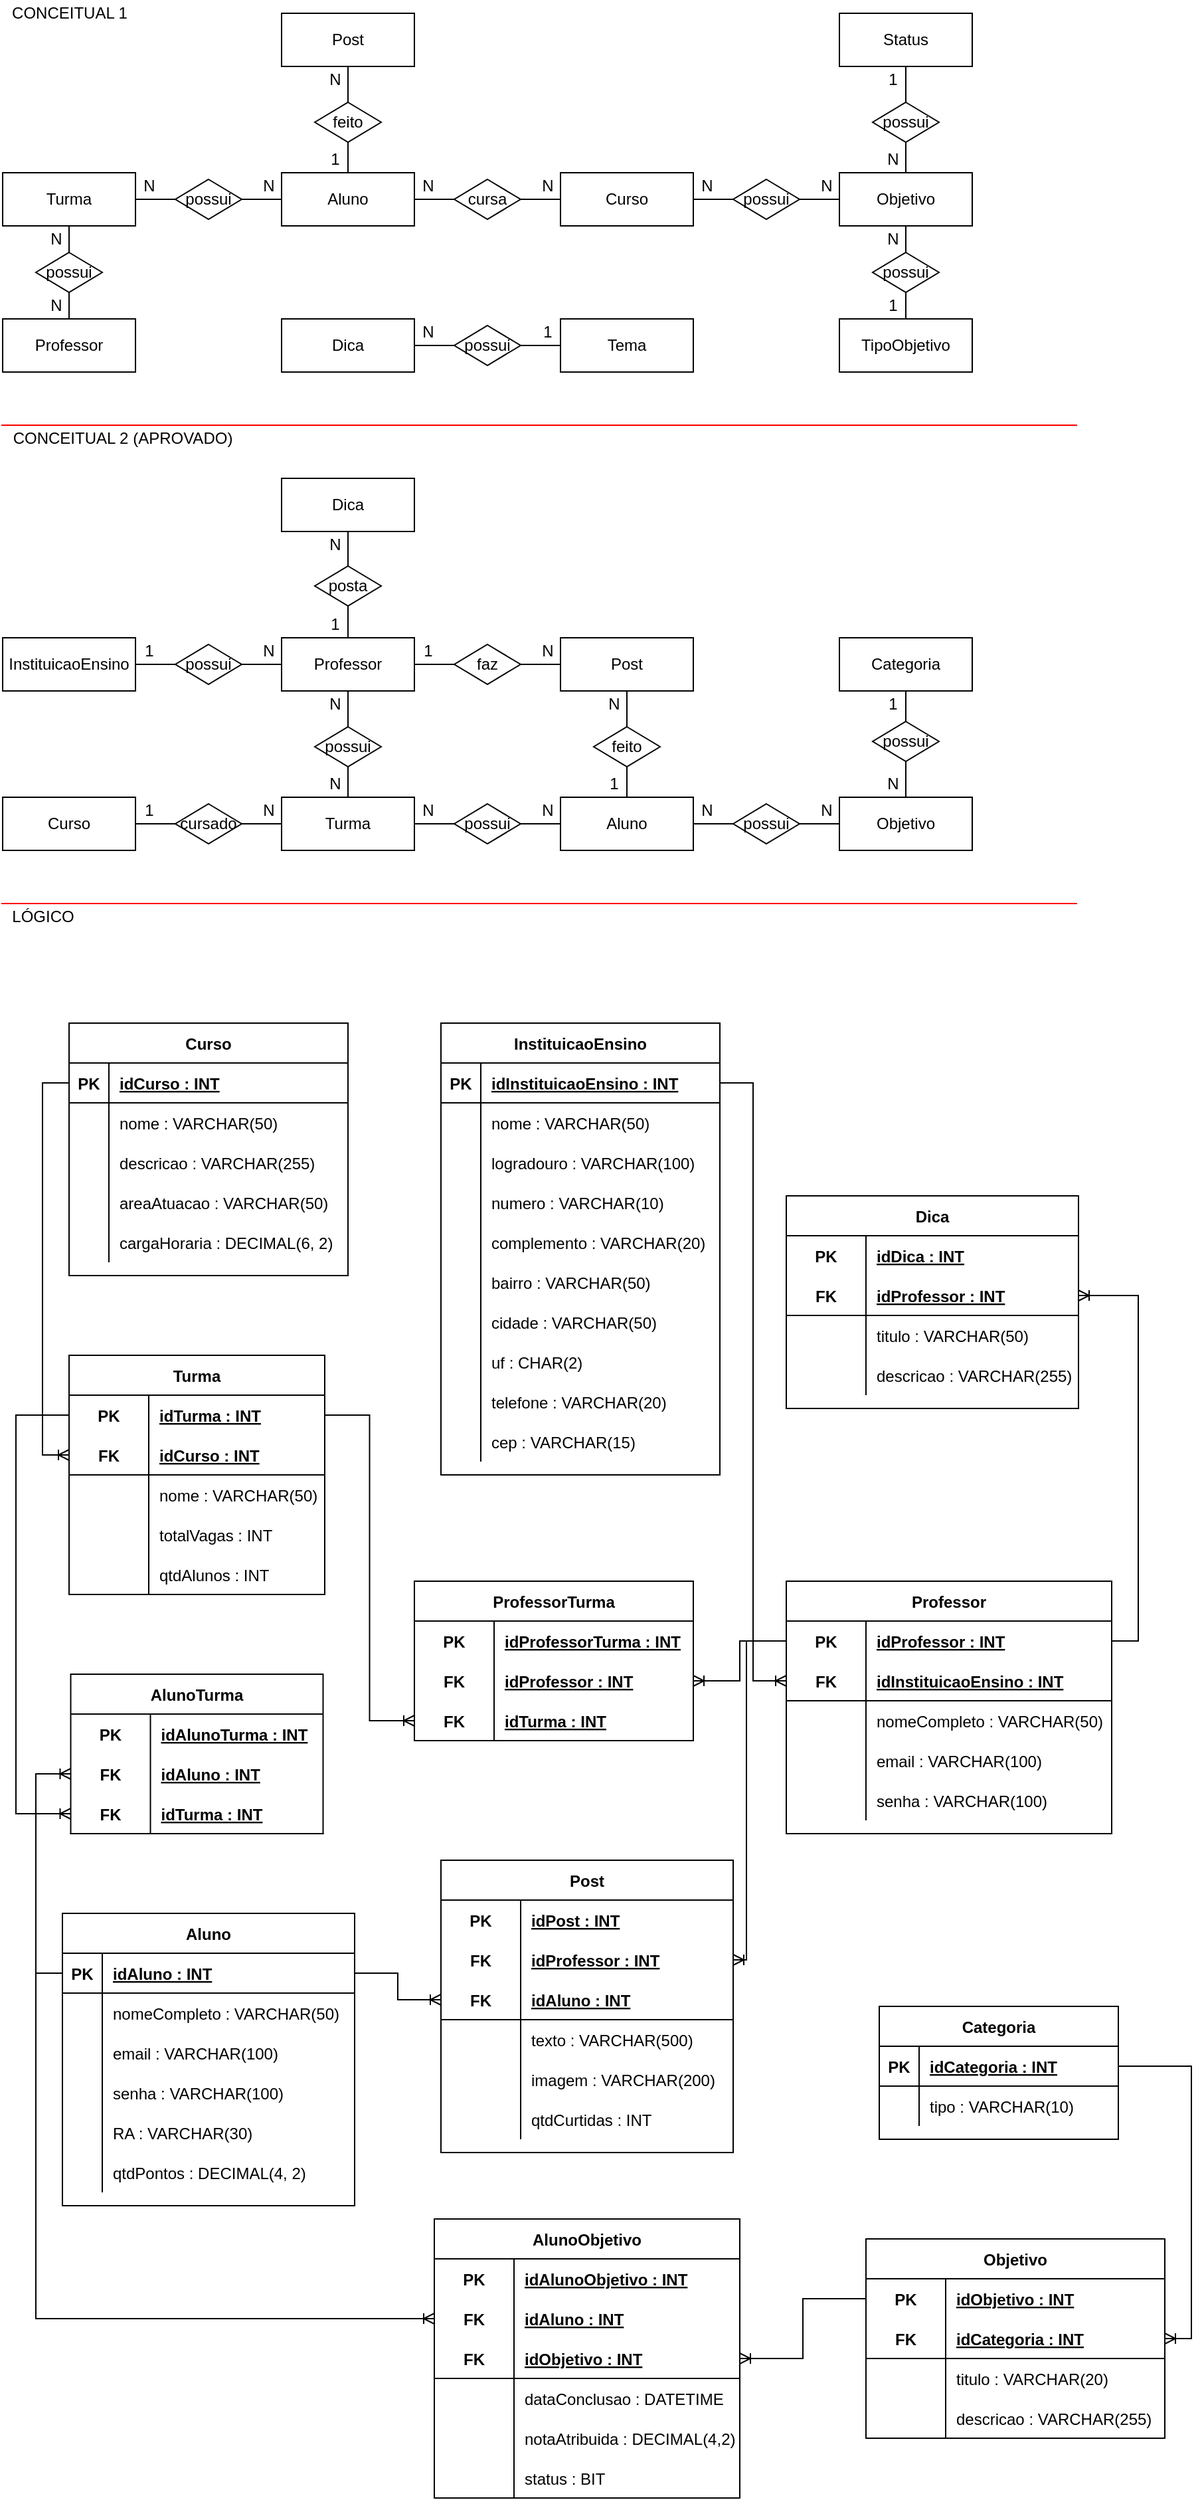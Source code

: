 <mxfile version="13.6.4" type="github">
  <diagram id="NEfy_8n0O7CWIOZivxOw" name="Page-1">
    <mxGraphModel dx="973" dy="558" grid="1" gridSize="10" guides="1" tooltips="1" connect="1" arrows="1" fold="1" page="1" pageScale="1" pageWidth="827" pageHeight="1169" math="0" shadow="0">
      <root>
        <mxCell id="0" />
        <mxCell id="1" parent="0" />
        <mxCell id="bgW_JN3tO0gv_dlckbYg-13" style="edgeStyle=orthogonalEdgeStyle;rounded=0;orthogonalLoop=1;jettySize=auto;html=1;exitX=1;exitY=0.5;exitDx=0;exitDy=0;entryX=0;entryY=0.5;entryDx=0;entryDy=0;endArrow=none;endFill=0;" parent="1" source="bgW_JN3tO0gv_dlckbYg-2" target="bgW_JN3tO0gv_dlckbYg-12" edge="1">
          <mxGeometry relative="1" as="geometry" />
        </mxCell>
        <mxCell id="bgW_JN3tO0gv_dlckbYg-2" value="Aluno" style="whiteSpace=wrap;html=1;align=center;" parent="1" vertex="1">
          <mxGeometry x="220" y="130" width="100" height="40" as="geometry" />
        </mxCell>
        <mxCell id="bgW_JN3tO0gv_dlckbYg-3" value="TipoObjetivo" style="whiteSpace=wrap;html=1;align=center;" parent="1" vertex="1">
          <mxGeometry x="640" y="240" width="100" height="40" as="geometry" />
        </mxCell>
        <mxCell id="bgW_JN3tO0gv_dlckbYg-4" value="Curso" style="whiteSpace=wrap;html=1;align=center;" parent="1" vertex="1">
          <mxGeometry x="430" y="130" width="100" height="40" as="geometry" />
        </mxCell>
        <mxCell id="bgW_JN3tO0gv_dlckbYg-5" value="Objetivo" style="whiteSpace=wrap;html=1;align=center;" parent="1" vertex="1">
          <mxGeometry x="640" y="130" width="100" height="40" as="geometry" />
        </mxCell>
        <mxCell id="bgW_JN3tO0gv_dlckbYg-7" style="edgeStyle=orthogonalEdgeStyle;rounded=0;orthogonalLoop=1;jettySize=auto;html=1;exitX=0;exitY=0.5;exitDx=0;exitDy=0;entryX=1;entryY=0.5;entryDx=0;entryDy=0;endArrow=none;endFill=0;" parent="1" source="bgW_JN3tO0gv_dlckbYg-6" target="bgW_JN3tO0gv_dlckbYg-4" edge="1">
          <mxGeometry relative="1" as="geometry" />
        </mxCell>
        <mxCell id="bgW_JN3tO0gv_dlckbYg-8" style="edgeStyle=orthogonalEdgeStyle;rounded=0;orthogonalLoop=1;jettySize=auto;html=1;exitX=1;exitY=0.5;exitDx=0;exitDy=0;entryX=0;entryY=0.5;entryDx=0;entryDy=0;endArrow=none;endFill=0;" parent="1" source="bgW_JN3tO0gv_dlckbYg-6" target="bgW_JN3tO0gv_dlckbYg-5" edge="1">
          <mxGeometry relative="1" as="geometry" />
        </mxCell>
        <mxCell id="bgW_JN3tO0gv_dlckbYg-6" value="possui" style="shape=rhombus;perimeter=rhombusPerimeter;whiteSpace=wrap;html=1;align=center;" parent="1" vertex="1">
          <mxGeometry x="560" y="135" width="50" height="30" as="geometry" />
        </mxCell>
        <mxCell id="bgW_JN3tO0gv_dlckbYg-10" style="edgeStyle=orthogonalEdgeStyle;rounded=0;orthogonalLoop=1;jettySize=auto;html=1;exitX=0.5;exitY=1;exitDx=0;exitDy=0;entryX=0.5;entryY=0;entryDx=0;entryDy=0;endArrow=none;endFill=0;" parent="1" source="bgW_JN3tO0gv_dlckbYg-9" target="bgW_JN3tO0gv_dlckbYg-3" edge="1">
          <mxGeometry relative="1" as="geometry" />
        </mxCell>
        <mxCell id="bgW_JN3tO0gv_dlckbYg-11" style="edgeStyle=orthogonalEdgeStyle;rounded=0;orthogonalLoop=1;jettySize=auto;html=1;exitX=0.5;exitY=0;exitDx=0;exitDy=0;entryX=0.5;entryY=1;entryDx=0;entryDy=0;endArrow=none;endFill=0;" parent="1" source="bgW_JN3tO0gv_dlckbYg-9" target="bgW_JN3tO0gv_dlckbYg-5" edge="1">
          <mxGeometry relative="1" as="geometry" />
        </mxCell>
        <mxCell id="bgW_JN3tO0gv_dlckbYg-9" value="possui" style="shape=rhombus;perimeter=rhombusPerimeter;whiteSpace=wrap;html=1;align=center;" parent="1" vertex="1">
          <mxGeometry x="665" y="190" width="50" height="30" as="geometry" />
        </mxCell>
        <mxCell id="bgW_JN3tO0gv_dlckbYg-14" style="edgeStyle=orthogonalEdgeStyle;rounded=0;orthogonalLoop=1;jettySize=auto;html=1;exitX=1;exitY=0.5;exitDx=0;exitDy=0;entryX=0;entryY=0.5;entryDx=0;entryDy=0;endArrow=none;endFill=0;" parent="1" source="bgW_JN3tO0gv_dlckbYg-12" target="bgW_JN3tO0gv_dlckbYg-4" edge="1">
          <mxGeometry relative="1" as="geometry" />
        </mxCell>
        <mxCell id="bgW_JN3tO0gv_dlckbYg-12" value="cursa" style="shape=rhombus;perimeter=rhombusPerimeter;whiteSpace=wrap;html=1;align=center;" parent="1" vertex="1">
          <mxGeometry x="350" y="135" width="50" height="30" as="geometry" />
        </mxCell>
        <mxCell id="bgW_JN3tO0gv_dlckbYg-16" style="edgeStyle=orthogonalEdgeStyle;rounded=0;orthogonalLoop=1;jettySize=auto;html=1;exitX=1;exitY=0.5;exitDx=0;exitDy=0;entryX=0;entryY=0.5;entryDx=0;entryDy=0;endArrow=none;endFill=0;" parent="1" source="bgW_JN3tO0gv_dlckbYg-15" target="bgW_JN3tO0gv_dlckbYg-2" edge="1">
          <mxGeometry relative="1" as="geometry" />
        </mxCell>
        <mxCell id="bgW_JN3tO0gv_dlckbYg-15" value="possui" style="shape=rhombus;perimeter=rhombusPerimeter;whiteSpace=wrap;html=1;align=center;" parent="1" vertex="1">
          <mxGeometry x="140" y="135" width="50" height="30" as="geometry" />
        </mxCell>
        <mxCell id="bgW_JN3tO0gv_dlckbYg-18" style="edgeStyle=orthogonalEdgeStyle;rounded=0;orthogonalLoop=1;jettySize=auto;html=1;exitX=1;exitY=0.5;exitDx=0;exitDy=0;entryX=0;entryY=0.5;entryDx=0;entryDy=0;endArrow=none;endFill=0;" parent="1" source="bgW_JN3tO0gv_dlckbYg-17" target="bgW_JN3tO0gv_dlckbYg-15" edge="1">
          <mxGeometry relative="1" as="geometry" />
        </mxCell>
        <mxCell id="bgW_JN3tO0gv_dlckbYg-17" value="Turma" style="whiteSpace=wrap;html=1;align=center;" parent="1" vertex="1">
          <mxGeometry x="10" y="130" width="100" height="40" as="geometry" />
        </mxCell>
        <mxCell id="bgW_JN3tO0gv_dlckbYg-19" value="Professor" style="whiteSpace=wrap;html=1;align=center;" parent="1" vertex="1">
          <mxGeometry x="10" y="240" width="100" height="40" as="geometry" />
        </mxCell>
        <mxCell id="bgW_JN3tO0gv_dlckbYg-21" style="edgeStyle=orthogonalEdgeStyle;rounded=0;orthogonalLoop=1;jettySize=auto;html=1;exitX=0.5;exitY=0;exitDx=0;exitDy=0;entryX=0.5;entryY=1;entryDx=0;entryDy=0;endArrow=none;endFill=0;" parent="1" source="bgW_JN3tO0gv_dlckbYg-20" target="bgW_JN3tO0gv_dlckbYg-17" edge="1">
          <mxGeometry relative="1" as="geometry" />
        </mxCell>
        <mxCell id="bgW_JN3tO0gv_dlckbYg-22" style="edgeStyle=orthogonalEdgeStyle;rounded=0;orthogonalLoop=1;jettySize=auto;html=1;exitX=0.5;exitY=1;exitDx=0;exitDy=0;entryX=0.5;entryY=0;entryDx=0;entryDy=0;endArrow=none;endFill=0;" parent="1" source="bgW_JN3tO0gv_dlckbYg-20" target="bgW_JN3tO0gv_dlckbYg-19" edge="1">
          <mxGeometry relative="1" as="geometry" />
        </mxCell>
        <mxCell id="bgW_JN3tO0gv_dlckbYg-20" value="possui" style="shape=rhombus;perimeter=rhombusPerimeter;whiteSpace=wrap;html=1;align=center;" parent="1" vertex="1">
          <mxGeometry x="35" y="190" width="50" height="30" as="geometry" />
        </mxCell>
        <mxCell id="bgW_JN3tO0gv_dlckbYg-23" style="edgeStyle=orthogonalEdgeStyle;rounded=0;orthogonalLoop=1;jettySize=auto;html=1;exitX=1;exitY=0.5;exitDx=0;exitDy=0;entryX=0;entryY=0.5;entryDx=0;entryDy=0;endArrow=none;endFill=0;" parent="1" source="bgW_JN3tO0gv_dlckbYg-24" target="bgW_JN3tO0gv_dlckbYg-27" edge="1">
          <mxGeometry relative="1" as="geometry" />
        </mxCell>
        <mxCell id="bgW_JN3tO0gv_dlckbYg-24" value="Dica" style="whiteSpace=wrap;html=1;align=center;" parent="1" vertex="1">
          <mxGeometry x="220" y="240" width="100" height="40" as="geometry" />
        </mxCell>
        <mxCell id="bgW_JN3tO0gv_dlckbYg-25" value="Tema" style="whiteSpace=wrap;html=1;align=center;" parent="1" vertex="1">
          <mxGeometry x="430" y="240" width="100" height="40" as="geometry" />
        </mxCell>
        <mxCell id="bgW_JN3tO0gv_dlckbYg-26" style="edgeStyle=orthogonalEdgeStyle;rounded=0;orthogonalLoop=1;jettySize=auto;html=1;exitX=1;exitY=0.5;exitDx=0;exitDy=0;entryX=0;entryY=0.5;entryDx=0;entryDy=0;endArrow=none;endFill=0;" parent="1" source="bgW_JN3tO0gv_dlckbYg-27" target="bgW_JN3tO0gv_dlckbYg-25" edge="1">
          <mxGeometry relative="1" as="geometry" />
        </mxCell>
        <mxCell id="bgW_JN3tO0gv_dlckbYg-27" value="possui" style="shape=rhombus;perimeter=rhombusPerimeter;whiteSpace=wrap;html=1;align=center;" parent="1" vertex="1">
          <mxGeometry x="350" y="245" width="50" height="30" as="geometry" />
        </mxCell>
        <mxCell id="bgW_JN3tO0gv_dlckbYg-30" style="edgeStyle=orthogonalEdgeStyle;rounded=0;orthogonalLoop=1;jettySize=auto;html=1;exitX=0.5;exitY=1;exitDx=0;exitDy=0;entryX=0.5;entryY=0;entryDx=0;entryDy=0;endArrow=none;endFill=0;" parent="1" source="bgW_JN3tO0gv_dlckbYg-28" target="bgW_JN3tO0gv_dlckbYg-29" edge="1">
          <mxGeometry relative="1" as="geometry" />
        </mxCell>
        <mxCell id="bgW_JN3tO0gv_dlckbYg-28" value="Status" style="whiteSpace=wrap;html=1;align=center;" parent="1" vertex="1">
          <mxGeometry x="640" y="10" width="100" height="40" as="geometry" />
        </mxCell>
        <mxCell id="bgW_JN3tO0gv_dlckbYg-31" style="edgeStyle=orthogonalEdgeStyle;rounded=0;orthogonalLoop=1;jettySize=auto;html=1;exitX=0.5;exitY=1;exitDx=0;exitDy=0;entryX=0.5;entryY=0;entryDx=0;entryDy=0;endArrow=none;endFill=0;" parent="1" source="bgW_JN3tO0gv_dlckbYg-29" target="bgW_JN3tO0gv_dlckbYg-5" edge="1">
          <mxGeometry relative="1" as="geometry" />
        </mxCell>
        <mxCell id="bgW_JN3tO0gv_dlckbYg-29" value="possui" style="shape=rhombus;perimeter=rhombusPerimeter;whiteSpace=wrap;html=1;align=center;" parent="1" vertex="1">
          <mxGeometry x="665" y="77" width="50" height="30" as="geometry" />
        </mxCell>
        <mxCell id="bgW_JN3tO0gv_dlckbYg-34" style="edgeStyle=orthogonalEdgeStyle;rounded=0;orthogonalLoop=1;jettySize=auto;html=1;exitX=0.5;exitY=1;exitDx=0;exitDy=0;entryX=0.5;entryY=0;entryDx=0;entryDy=0;endArrow=none;endFill=0;" parent="1" source="bgW_JN3tO0gv_dlckbYg-32" target="bgW_JN3tO0gv_dlckbYg-33" edge="1">
          <mxGeometry relative="1" as="geometry" />
        </mxCell>
        <mxCell id="bgW_JN3tO0gv_dlckbYg-32" value="Post" style="whiteSpace=wrap;html=1;align=center;" parent="1" vertex="1">
          <mxGeometry x="220" y="10" width="100" height="40" as="geometry" />
        </mxCell>
        <mxCell id="bgW_JN3tO0gv_dlckbYg-35" style="edgeStyle=orthogonalEdgeStyle;rounded=0;orthogonalLoop=1;jettySize=auto;html=1;exitX=0.5;exitY=1;exitDx=0;exitDy=0;entryX=0.5;entryY=0;entryDx=0;entryDy=0;endArrow=none;endFill=0;" parent="1" source="bgW_JN3tO0gv_dlckbYg-33" target="bgW_JN3tO0gv_dlckbYg-2" edge="1">
          <mxGeometry relative="1" as="geometry" />
        </mxCell>
        <mxCell id="bgW_JN3tO0gv_dlckbYg-33" value="feito" style="shape=rhombus;perimeter=rhombusPerimeter;whiteSpace=wrap;html=1;align=center;" parent="1" vertex="1">
          <mxGeometry x="245" y="77" width="50" height="30" as="geometry" />
        </mxCell>
        <mxCell id="gaJULPsJAPHXvkcvzl0U-1" value="N" style="text;html=1;align=center;verticalAlign=middle;resizable=0;points=[];autosize=1;" parent="1" vertex="1">
          <mxGeometry x="250" y="50" width="20" height="20" as="geometry" />
        </mxCell>
        <mxCell id="gaJULPsJAPHXvkcvzl0U-2" value="1" style="text;html=1;align=center;verticalAlign=middle;resizable=0;points=[];autosize=1;" parent="1" vertex="1">
          <mxGeometry x="250" y="110" width="20" height="20" as="geometry" />
        </mxCell>
        <mxCell id="gaJULPsJAPHXvkcvzl0U-3" value="N" style="text;html=1;align=center;verticalAlign=middle;resizable=0;points=[];autosize=1;" parent="1" vertex="1">
          <mxGeometry x="410" y="130" width="20" height="20" as="geometry" />
        </mxCell>
        <mxCell id="gaJULPsJAPHXvkcvzl0U-4" value="N" style="text;html=1;align=center;verticalAlign=middle;resizable=0;points=[];autosize=1;" parent="1" vertex="1">
          <mxGeometry x="320" y="130" width="20" height="20" as="geometry" />
        </mxCell>
        <mxCell id="gaJULPsJAPHXvkcvzl0U-5" value="N" style="text;html=1;align=center;verticalAlign=middle;resizable=0;points=[];autosize=1;" parent="1" vertex="1">
          <mxGeometry x="620" y="130" width="20" height="20" as="geometry" />
        </mxCell>
        <mxCell id="gaJULPsJAPHXvkcvzl0U-6" value="N" style="text;html=1;align=center;verticalAlign=middle;resizable=0;points=[];autosize=1;" parent="1" vertex="1">
          <mxGeometry x="530" y="130" width="20" height="20" as="geometry" />
        </mxCell>
        <mxCell id="gaJULPsJAPHXvkcvzl0U-7" value="N" style="text;html=1;align=center;verticalAlign=middle;resizable=0;points=[];autosize=1;" parent="1" vertex="1">
          <mxGeometry x="200" y="130" width="20" height="20" as="geometry" />
        </mxCell>
        <mxCell id="gaJULPsJAPHXvkcvzl0U-8" value="N" style="text;html=1;align=center;verticalAlign=middle;resizable=0;points=[];autosize=1;" parent="1" vertex="1">
          <mxGeometry x="110" y="130" width="20" height="20" as="geometry" />
        </mxCell>
        <mxCell id="gaJULPsJAPHXvkcvzl0U-9" value="N" style="text;html=1;align=center;verticalAlign=middle;resizable=0;points=[];autosize=1;" parent="1" vertex="1">
          <mxGeometry x="670" y="110" width="20" height="20" as="geometry" />
        </mxCell>
        <mxCell id="gaJULPsJAPHXvkcvzl0U-10" value="1" style="text;html=1;align=center;verticalAlign=middle;resizable=0;points=[];autosize=1;" parent="1" vertex="1">
          <mxGeometry x="670" y="50" width="20" height="20" as="geometry" />
        </mxCell>
        <mxCell id="gaJULPsJAPHXvkcvzl0U-11" value="N" style="text;html=1;align=center;verticalAlign=middle;resizable=0;points=[];autosize=1;" parent="1" vertex="1">
          <mxGeometry x="40" y="220" width="20" height="20" as="geometry" />
        </mxCell>
        <mxCell id="gaJULPsJAPHXvkcvzl0U-12" value="N" style="text;html=1;align=center;verticalAlign=middle;resizable=0;points=[];autosize=1;" parent="1" vertex="1">
          <mxGeometry x="40" y="170" width="20" height="20" as="geometry" />
        </mxCell>
        <mxCell id="gaJULPsJAPHXvkcvzl0U-13" value="N" style="text;html=1;align=center;verticalAlign=middle;resizable=0;points=[];autosize=1;" parent="1" vertex="1">
          <mxGeometry x="320" y="240" width="20" height="20" as="geometry" />
        </mxCell>
        <mxCell id="gaJULPsJAPHXvkcvzl0U-14" value="1" style="text;html=1;align=center;verticalAlign=middle;resizable=0;points=[];autosize=1;" parent="1" vertex="1">
          <mxGeometry x="410" y="240" width="20" height="20" as="geometry" />
        </mxCell>
        <mxCell id="gaJULPsJAPHXvkcvzl0U-15" value="N" style="text;html=1;align=center;verticalAlign=middle;resizable=0;points=[];autosize=1;" parent="1" vertex="1">
          <mxGeometry x="670" y="170" width="20" height="20" as="geometry" />
        </mxCell>
        <mxCell id="gaJULPsJAPHXvkcvzl0U-16" value="1" style="text;html=1;align=center;verticalAlign=middle;resizable=0;points=[];autosize=1;" parent="1" vertex="1">
          <mxGeometry x="670" y="220" width="20" height="20" as="geometry" />
        </mxCell>
        <mxCell id="hF69XbMGrevoipYIT4Si-15" value="" style="endArrow=none;html=1;strokeColor=#FF0000;" parent="1" edge="1">
          <mxGeometry width="50" height="50" relative="1" as="geometry">
            <mxPoint x="9" y="320" as="sourcePoint" />
            <mxPoint x="819" y="320" as="targetPoint" />
          </mxGeometry>
        </mxCell>
        <mxCell id="hF69XbMGrevoipYIT4Si-29" value="Categoria" style="whiteSpace=wrap;html=1;align=center;" parent="1" vertex="1">
          <mxGeometry x="640" y="480" width="100" height="40" as="geometry" />
        </mxCell>
        <mxCell id="hF69XbMGrevoipYIT4Si-30" value="Objetivo" style="whiteSpace=wrap;html=1;align=center;" parent="1" vertex="1">
          <mxGeometry x="640" y="600" width="100" height="40" as="geometry" />
        </mxCell>
        <mxCell id="2JqEKLiuktskYjOkP0Re-7" style="edgeStyle=orthogonalEdgeStyle;rounded=0;orthogonalLoop=1;jettySize=auto;html=1;exitX=0.5;exitY=1;exitDx=0;exitDy=0;entryX=0.5;entryY=0;entryDx=0;entryDy=0;endArrow=none;endFill=0;" parent="1" source="hF69XbMGrevoipYIT4Si-33" target="hF69XbMGrevoipYIT4Si-30" edge="1">
          <mxGeometry relative="1" as="geometry" />
        </mxCell>
        <mxCell id="2JqEKLiuktskYjOkP0Re-8" style="edgeStyle=orthogonalEdgeStyle;rounded=0;orthogonalLoop=1;jettySize=auto;html=1;exitX=0.5;exitY=0;exitDx=0;exitDy=0;entryX=0.5;entryY=1;entryDx=0;entryDy=0;endArrow=none;endFill=0;" parent="1" source="hF69XbMGrevoipYIT4Si-33" target="hF69XbMGrevoipYIT4Si-29" edge="1">
          <mxGeometry relative="1" as="geometry" />
        </mxCell>
        <mxCell id="hF69XbMGrevoipYIT4Si-33" value="possui" style="shape=rhombus;perimeter=rhombusPerimeter;whiteSpace=wrap;html=1;align=center;" parent="1" vertex="1">
          <mxGeometry x="665" y="543" width="50" height="30" as="geometry" />
        </mxCell>
        <mxCell id="hF69XbMGrevoipYIT4Si-40" value="N" style="text;html=1;align=center;verticalAlign=middle;resizable=0;points=[];autosize=1;" parent="1" vertex="1">
          <mxGeometry x="670" y="580" width="20" height="20" as="geometry" />
        </mxCell>
        <mxCell id="hF69XbMGrevoipYIT4Si-41" value="1" style="text;html=1;align=center;verticalAlign=middle;resizable=0;points=[];autosize=1;" parent="1" vertex="1">
          <mxGeometry x="670" y="520" width="20" height="20" as="geometry" />
        </mxCell>
        <mxCell id="hF69XbMGrevoipYIT4Si-44" style="edgeStyle=orthogonalEdgeStyle;rounded=0;orthogonalLoop=1;jettySize=auto;html=1;exitX=1;exitY=0.5;exitDx=0;exitDy=0;entryX=0;entryY=0.5;entryDx=0;entryDy=0;endArrow=none;endFill=0;" parent="1" source="hF69XbMGrevoipYIT4Si-42" target="hF69XbMGrevoipYIT4Si-43" edge="1">
          <mxGeometry relative="1" as="geometry" />
        </mxCell>
        <mxCell id="hF69XbMGrevoipYIT4Si-42" value="Aluno" style="whiteSpace=wrap;html=1;align=center;" parent="1" vertex="1">
          <mxGeometry x="430" y="600" width="100" height="40" as="geometry" />
        </mxCell>
        <mxCell id="hF69XbMGrevoipYIT4Si-45" style="edgeStyle=orthogonalEdgeStyle;rounded=0;orthogonalLoop=1;jettySize=auto;html=1;exitX=1;exitY=0.5;exitDx=0;exitDy=0;entryX=0;entryY=0.5;entryDx=0;entryDy=0;endArrow=none;endFill=0;strokeColor=#000000;" parent="1" source="hF69XbMGrevoipYIT4Si-43" target="hF69XbMGrevoipYIT4Si-30" edge="1">
          <mxGeometry relative="1" as="geometry" />
        </mxCell>
        <mxCell id="hF69XbMGrevoipYIT4Si-43" value="possui" style="shape=rhombus;perimeter=rhombusPerimeter;whiteSpace=wrap;html=1;align=center;" parent="1" vertex="1">
          <mxGeometry x="560" y="605" width="50" height="30" as="geometry" />
        </mxCell>
        <mxCell id="hF69XbMGrevoipYIT4Si-46" value="N" style="text;html=1;align=center;verticalAlign=middle;resizable=0;points=[];autosize=1;" parent="1" vertex="1">
          <mxGeometry x="530" y="600" width="20" height="20" as="geometry" />
        </mxCell>
        <mxCell id="hF69XbMGrevoipYIT4Si-47" value="N" style="text;html=1;align=center;verticalAlign=middle;resizable=0;points=[];autosize=1;" parent="1" vertex="1">
          <mxGeometry x="620" y="600" width="20" height="20" as="geometry" />
        </mxCell>
        <mxCell id="hF69XbMGrevoipYIT4Si-50" style="edgeStyle=orthogonalEdgeStyle;rounded=0;orthogonalLoop=1;jettySize=auto;html=1;exitX=1;exitY=0.5;exitDx=0;exitDy=0;entryX=0;entryY=0.5;entryDx=0;entryDy=0;endArrow=none;endFill=0;strokeColor=#000000;" parent="1" source="hF69XbMGrevoipYIT4Si-48" target="hF69XbMGrevoipYIT4Si-49" edge="1">
          <mxGeometry relative="1" as="geometry" />
        </mxCell>
        <mxCell id="hF69XbMGrevoipYIT4Si-48" value="Turma" style="whiteSpace=wrap;html=1;align=center;" parent="1" vertex="1">
          <mxGeometry x="220" y="600" width="100" height="40" as="geometry" />
        </mxCell>
        <mxCell id="hF69XbMGrevoipYIT4Si-51" style="edgeStyle=orthogonalEdgeStyle;rounded=0;orthogonalLoop=1;jettySize=auto;html=1;exitX=1;exitY=0.5;exitDx=0;exitDy=0;entryX=0;entryY=0.5;entryDx=0;entryDy=0;endArrow=none;endFill=0;strokeColor=#000000;" parent="1" source="hF69XbMGrevoipYIT4Si-49" target="hF69XbMGrevoipYIT4Si-42" edge="1">
          <mxGeometry relative="1" as="geometry" />
        </mxCell>
        <mxCell id="hF69XbMGrevoipYIT4Si-49" value="possui" style="shape=rhombus;perimeter=rhombusPerimeter;whiteSpace=wrap;html=1;align=center;" parent="1" vertex="1">
          <mxGeometry x="350" y="605" width="50" height="30" as="geometry" />
        </mxCell>
        <mxCell id="hF69XbMGrevoipYIT4Si-52" value="N" style="text;html=1;align=center;verticalAlign=middle;resizable=0;points=[];autosize=1;" parent="1" vertex="1">
          <mxGeometry x="320" y="600" width="20" height="20" as="geometry" />
        </mxCell>
        <mxCell id="hF69XbMGrevoipYIT4Si-53" value="N" style="text;html=1;align=center;verticalAlign=middle;resizable=0;points=[];autosize=1;" parent="1" vertex="1">
          <mxGeometry x="410" y="600" width="20" height="20" as="geometry" />
        </mxCell>
        <mxCell id="hF69XbMGrevoipYIT4Si-61" style="edgeStyle=orthogonalEdgeStyle;rounded=0;orthogonalLoop=1;jettySize=auto;html=1;exitX=1;exitY=0.5;exitDx=0;exitDy=0;entryX=0;entryY=0.5;entryDx=0;entryDy=0;endArrow=none;endFill=0;strokeColor=#000000;" parent="1" source="hF69XbMGrevoipYIT4Si-58" target="hF69XbMGrevoipYIT4Si-48" edge="1">
          <mxGeometry relative="1" as="geometry" />
        </mxCell>
        <mxCell id="hF69XbMGrevoipYIT4Si-58" value="cursado" style="shape=rhombus;perimeter=rhombusPerimeter;whiteSpace=wrap;html=1;align=center;" parent="1" vertex="1">
          <mxGeometry x="140" y="605" width="50" height="30" as="geometry" />
        </mxCell>
        <mxCell id="hF69XbMGrevoipYIT4Si-60" style="edgeStyle=orthogonalEdgeStyle;rounded=0;orthogonalLoop=1;jettySize=auto;html=1;exitX=1;exitY=0.5;exitDx=0;exitDy=0;entryX=0;entryY=0.5;entryDx=0;entryDy=0;endArrow=none;endFill=0;strokeColor=#000000;" parent="1" source="hF69XbMGrevoipYIT4Si-59" target="hF69XbMGrevoipYIT4Si-58" edge="1">
          <mxGeometry relative="1" as="geometry" />
        </mxCell>
        <mxCell id="hF69XbMGrevoipYIT4Si-59" value="Curso" style="whiteSpace=wrap;html=1;align=center;" parent="1" vertex="1">
          <mxGeometry x="10" y="600" width="100" height="40" as="geometry" />
        </mxCell>
        <mxCell id="hF69XbMGrevoipYIT4Si-62" value="N" style="text;html=1;align=center;verticalAlign=middle;resizable=0;points=[];autosize=1;" parent="1" vertex="1">
          <mxGeometry x="200" y="600" width="20" height="20" as="geometry" />
        </mxCell>
        <mxCell id="hF69XbMGrevoipYIT4Si-63" value="1" style="text;html=1;align=center;verticalAlign=middle;resizable=0;points=[];autosize=1;" parent="1" vertex="1">
          <mxGeometry x="110" y="600" width="20" height="20" as="geometry" />
        </mxCell>
        <mxCell id="hF69XbMGrevoipYIT4Si-66" style="edgeStyle=orthogonalEdgeStyle;rounded=0;orthogonalLoop=1;jettySize=auto;html=1;exitX=0.5;exitY=1;exitDx=0;exitDy=0;entryX=0.5;entryY=0;entryDx=0;entryDy=0;endArrow=none;endFill=0;strokeColor=#000000;" parent="1" source="hF69XbMGrevoipYIT4Si-64" target="hF69XbMGrevoipYIT4Si-65" edge="1">
          <mxGeometry relative="1" as="geometry" />
        </mxCell>
        <mxCell id="hF69XbMGrevoipYIT4Si-64" value="Post" style="whiteSpace=wrap;html=1;align=center;" parent="1" vertex="1">
          <mxGeometry x="430" y="480" width="100" height="40" as="geometry" />
        </mxCell>
        <mxCell id="hF69XbMGrevoipYIT4Si-67" style="edgeStyle=orthogonalEdgeStyle;rounded=0;orthogonalLoop=1;jettySize=auto;html=1;exitX=0.5;exitY=1;exitDx=0;exitDy=0;entryX=0.5;entryY=0;entryDx=0;entryDy=0;endArrow=none;endFill=0;strokeColor=#000000;" parent="1" source="hF69XbMGrevoipYIT4Si-65" target="hF69XbMGrevoipYIT4Si-42" edge="1">
          <mxGeometry relative="1" as="geometry" />
        </mxCell>
        <mxCell id="hF69XbMGrevoipYIT4Si-65" value="feito" style="shape=rhombus;perimeter=rhombusPerimeter;whiteSpace=wrap;html=1;align=center;" parent="1" vertex="1">
          <mxGeometry x="455" y="547" width="50" height="30" as="geometry" />
        </mxCell>
        <mxCell id="hF69XbMGrevoipYIT4Si-68" value="1" style="text;html=1;align=center;verticalAlign=middle;resizable=0;points=[];autosize=1;" parent="1" vertex="1">
          <mxGeometry x="460" y="580" width="20" height="20" as="geometry" />
        </mxCell>
        <mxCell id="hF69XbMGrevoipYIT4Si-69" value="N" style="text;html=1;align=center;verticalAlign=middle;resizable=0;points=[];autosize=1;" parent="1" vertex="1">
          <mxGeometry x="460" y="520" width="20" height="20" as="geometry" />
        </mxCell>
        <mxCell id="2JqEKLiuktskYjOkP0Re-2" style="edgeStyle=orthogonalEdgeStyle;rounded=0;orthogonalLoop=1;jettySize=auto;html=1;exitX=0.5;exitY=0;exitDx=0;exitDy=0;entryX=0.5;entryY=1;entryDx=0;entryDy=0;endArrow=none;endFill=0;" parent="1" source="hF69XbMGrevoipYIT4Si-70" target="2JqEKLiuktskYjOkP0Re-1" edge="1">
          <mxGeometry relative="1" as="geometry" />
        </mxCell>
        <mxCell id="hF69XbMGrevoipYIT4Si-70" value="Professor" style="whiteSpace=wrap;html=1;align=center;" parent="1" vertex="1">
          <mxGeometry x="220" y="480" width="100" height="40" as="geometry" />
        </mxCell>
        <mxCell id="hF69XbMGrevoipYIT4Si-72" style="edgeStyle=orthogonalEdgeStyle;rounded=0;orthogonalLoop=1;jettySize=auto;html=1;exitX=0.5;exitY=1;exitDx=0;exitDy=0;entryX=0.5;entryY=0;entryDx=0;entryDy=0;endArrow=none;endFill=0;strokeColor=#000000;" parent="1" source="hF69XbMGrevoipYIT4Si-71" target="hF69XbMGrevoipYIT4Si-48" edge="1">
          <mxGeometry relative="1" as="geometry" />
        </mxCell>
        <mxCell id="hF69XbMGrevoipYIT4Si-73" style="edgeStyle=orthogonalEdgeStyle;rounded=0;orthogonalLoop=1;jettySize=auto;html=1;exitX=0.5;exitY=0;exitDx=0;exitDy=0;entryX=0.5;entryY=1;entryDx=0;entryDy=0;endArrow=none;endFill=0;strokeColor=#000000;" parent="1" source="hF69XbMGrevoipYIT4Si-71" target="hF69XbMGrevoipYIT4Si-70" edge="1">
          <mxGeometry relative="1" as="geometry" />
        </mxCell>
        <mxCell id="hF69XbMGrevoipYIT4Si-71" value="possui" style="shape=rhombus;perimeter=rhombusPerimeter;whiteSpace=wrap;html=1;align=center;" parent="1" vertex="1">
          <mxGeometry x="245" y="547" width="50" height="30" as="geometry" />
        </mxCell>
        <mxCell id="hF69XbMGrevoipYIT4Si-74" value="N" style="text;html=1;align=center;verticalAlign=middle;resizable=0;points=[];autosize=1;" parent="1" vertex="1">
          <mxGeometry x="250" y="520" width="20" height="20" as="geometry" />
        </mxCell>
        <mxCell id="hF69XbMGrevoipYIT4Si-75" value="N" style="text;html=1;align=center;verticalAlign=middle;resizable=0;points=[];autosize=1;" parent="1" vertex="1">
          <mxGeometry x="250" y="580" width="20" height="20" as="geometry" />
        </mxCell>
        <mxCell id="hF69XbMGrevoipYIT4Si-77" value="InstituicaoEnsino" style="whiteSpace=wrap;html=1;align=center;" parent="1" vertex="1">
          <mxGeometry x="10" y="480" width="100" height="40" as="geometry" />
        </mxCell>
        <mxCell id="hF69XbMGrevoipYIT4Si-79" style="edgeStyle=orthogonalEdgeStyle;rounded=0;orthogonalLoop=1;jettySize=auto;html=1;exitX=1;exitY=0.5;exitDx=0;exitDy=0;entryX=0;entryY=0.5;entryDx=0;entryDy=0;endArrow=none;endFill=0;strokeColor=#000000;" parent="1" source="hF69XbMGrevoipYIT4Si-78" target="hF69XbMGrevoipYIT4Si-70" edge="1">
          <mxGeometry relative="1" as="geometry" />
        </mxCell>
        <mxCell id="hF69XbMGrevoipYIT4Si-81" style="edgeStyle=orthogonalEdgeStyle;rounded=0;orthogonalLoop=1;jettySize=auto;html=1;exitX=0;exitY=0.5;exitDx=0;exitDy=0;entryX=1;entryY=0.5;entryDx=0;entryDy=0;endArrow=none;endFill=0;strokeColor=#000000;" parent="1" source="hF69XbMGrevoipYIT4Si-78" target="hF69XbMGrevoipYIT4Si-77" edge="1">
          <mxGeometry relative="1" as="geometry" />
        </mxCell>
        <mxCell id="hF69XbMGrevoipYIT4Si-78" value="possui" style="shape=rhombus;perimeter=rhombusPerimeter;whiteSpace=wrap;html=1;align=center;" parent="1" vertex="1">
          <mxGeometry x="140" y="485" width="50" height="30" as="geometry" />
        </mxCell>
        <mxCell id="hF69XbMGrevoipYIT4Si-82" value="1" style="text;html=1;align=center;verticalAlign=middle;resizable=0;points=[];autosize=1;" parent="1" vertex="1">
          <mxGeometry x="110" y="480" width="20" height="20" as="geometry" />
        </mxCell>
        <mxCell id="hF69XbMGrevoipYIT4Si-83" value="N" style="text;html=1;align=center;verticalAlign=middle;resizable=0;points=[];autosize=1;" parent="1" vertex="1">
          <mxGeometry x="200" y="480" width="20" height="20" as="geometry" />
        </mxCell>
        <mxCell id="hF69XbMGrevoipYIT4Si-85" value="Dica" style="whiteSpace=wrap;html=1;align=center;" parent="1" vertex="1">
          <mxGeometry x="220" y="360" width="100" height="40" as="geometry" />
        </mxCell>
        <mxCell id="2JqEKLiuktskYjOkP0Re-3" style="edgeStyle=orthogonalEdgeStyle;rounded=0;orthogonalLoop=1;jettySize=auto;html=1;exitX=0.5;exitY=0;exitDx=0;exitDy=0;entryX=0.5;entryY=1;entryDx=0;entryDy=0;endArrow=none;endFill=0;" parent="1" source="2JqEKLiuktskYjOkP0Re-1" target="hF69XbMGrevoipYIT4Si-85" edge="1">
          <mxGeometry relative="1" as="geometry" />
        </mxCell>
        <mxCell id="2JqEKLiuktskYjOkP0Re-1" value="posta" style="shape=rhombus;perimeter=rhombusPerimeter;whiteSpace=wrap;html=1;align=center;" parent="1" vertex="1">
          <mxGeometry x="245" y="426" width="50" height="30" as="geometry" />
        </mxCell>
        <mxCell id="2JqEKLiuktskYjOkP0Re-5" value="N" style="text;html=1;align=center;verticalAlign=middle;resizable=0;points=[];autosize=1;" parent="1" vertex="1">
          <mxGeometry x="250" y="400" width="20" height="20" as="geometry" />
        </mxCell>
        <mxCell id="2JqEKLiuktskYjOkP0Re-6" value="1" style="text;html=1;align=center;verticalAlign=middle;resizable=0;points=[];autosize=1;" parent="1" vertex="1">
          <mxGeometry x="250" y="460" width="20" height="20" as="geometry" />
        </mxCell>
        <mxCell id="2JqEKLiuktskYjOkP0Re-10" style="edgeStyle=orthogonalEdgeStyle;rounded=0;orthogonalLoop=1;jettySize=auto;html=1;exitX=1;exitY=0.5;exitDx=0;exitDy=0;entryX=0;entryY=0.5;entryDx=0;entryDy=0;endArrow=none;endFill=0;" parent="1" source="2JqEKLiuktskYjOkP0Re-9" target="hF69XbMGrevoipYIT4Si-64" edge="1">
          <mxGeometry relative="1" as="geometry" />
        </mxCell>
        <mxCell id="2JqEKLiuktskYjOkP0Re-11" style="edgeStyle=orthogonalEdgeStyle;rounded=0;orthogonalLoop=1;jettySize=auto;html=1;exitX=0;exitY=0.5;exitDx=0;exitDy=0;entryX=1;entryY=0.5;entryDx=0;entryDy=0;endArrow=none;endFill=0;" parent="1" source="2JqEKLiuktskYjOkP0Re-9" target="hF69XbMGrevoipYIT4Si-70" edge="1">
          <mxGeometry relative="1" as="geometry" />
        </mxCell>
        <mxCell id="2JqEKLiuktskYjOkP0Re-9" value="faz" style="shape=rhombus;perimeter=rhombusPerimeter;whiteSpace=wrap;html=1;align=center;" parent="1" vertex="1">
          <mxGeometry x="350" y="485" width="50" height="30" as="geometry" />
        </mxCell>
        <mxCell id="2JqEKLiuktskYjOkP0Re-12" value="N" style="text;html=1;align=center;verticalAlign=middle;resizable=0;points=[];autosize=1;" parent="1" vertex="1">
          <mxGeometry x="410" y="480" width="20" height="20" as="geometry" />
        </mxCell>
        <mxCell id="2JqEKLiuktskYjOkP0Re-13" value="1" style="text;html=1;align=center;verticalAlign=middle;resizable=0;points=[];autosize=1;" parent="1" vertex="1">
          <mxGeometry x="320" y="480" width="20" height="20" as="geometry" />
        </mxCell>
        <mxCell id="2JqEKLiuktskYjOkP0Re-14" value="" style="endArrow=none;html=1;strokeColor=#FF0000;" parent="1" edge="1">
          <mxGeometry width="50" height="50" relative="1" as="geometry">
            <mxPoint x="9" y="680" as="sourcePoint" />
            <mxPoint x="819" y="680" as="targetPoint" />
          </mxGeometry>
        </mxCell>
        <mxCell id="2JqEKLiuktskYjOkP0Re-15" value="CONCEITUAL 1" style="text;html=1;align=center;verticalAlign=middle;resizable=0;points=[];autosize=1;" parent="1" vertex="1">
          <mxGeometry x="10" width="100" height="20" as="geometry" />
        </mxCell>
        <mxCell id="2JqEKLiuktskYjOkP0Re-16" value="CONCEITUAL 2 (APROVADO)" style="text;html=1;align=center;verticalAlign=middle;resizable=0;points=[];autosize=1;" parent="1" vertex="1">
          <mxGeometry x="10" y="320" width="180" height="20" as="geometry" />
        </mxCell>
        <mxCell id="2JqEKLiuktskYjOkP0Re-17" value="LÓGICO" style="text;html=1;align=center;verticalAlign=middle;resizable=0;points=[];autosize=1;" parent="1" vertex="1">
          <mxGeometry x="10" y="680" width="60" height="20" as="geometry" />
        </mxCell>
        <mxCell id="2JqEKLiuktskYjOkP0Re-152" value="Curso" style="shape=table;startSize=30;container=1;collapsible=1;childLayout=tableLayout;fixedRows=1;rowLines=0;fontStyle=1;align=center;resizeLast=1;" parent="1" vertex="1">
          <mxGeometry x="60" y="770" width="210" height="190" as="geometry">
            <mxRectangle x="60" y="790" width="70" height="30" as="alternateBounds" />
          </mxGeometry>
        </mxCell>
        <mxCell id="2JqEKLiuktskYjOkP0Re-153" value="" style="shape=partialRectangle;collapsible=0;dropTarget=0;pointerEvents=0;fillColor=none;top=0;left=0;bottom=1;right=0;points=[[0,0.5],[1,0.5]];portConstraint=eastwest;" parent="2JqEKLiuktskYjOkP0Re-152" vertex="1">
          <mxGeometry y="30" width="210" height="30" as="geometry" />
        </mxCell>
        <mxCell id="2JqEKLiuktskYjOkP0Re-154" value="PK" style="shape=partialRectangle;connectable=0;fillColor=none;top=0;left=0;bottom=0;right=0;fontStyle=1;overflow=hidden;" parent="2JqEKLiuktskYjOkP0Re-153" vertex="1">
          <mxGeometry width="30" height="30" as="geometry" />
        </mxCell>
        <mxCell id="2JqEKLiuktskYjOkP0Re-155" value="idCurso : INT" style="shape=partialRectangle;connectable=0;fillColor=none;top=0;left=0;bottom=0;right=0;align=left;spacingLeft=6;fontStyle=5;overflow=hidden;" parent="2JqEKLiuktskYjOkP0Re-153" vertex="1">
          <mxGeometry x="30" width="180" height="30" as="geometry" />
        </mxCell>
        <mxCell id="2JqEKLiuktskYjOkP0Re-156" value="" style="shape=partialRectangle;collapsible=0;dropTarget=0;pointerEvents=0;fillColor=none;top=0;left=0;bottom=0;right=0;points=[[0,0.5],[1,0.5]];portConstraint=eastwest;" parent="2JqEKLiuktskYjOkP0Re-152" vertex="1">
          <mxGeometry y="60" width="210" height="30" as="geometry" />
        </mxCell>
        <mxCell id="2JqEKLiuktskYjOkP0Re-157" value="" style="shape=partialRectangle;connectable=0;fillColor=none;top=0;left=0;bottom=0;right=0;editable=1;overflow=hidden;" parent="2JqEKLiuktskYjOkP0Re-156" vertex="1">
          <mxGeometry width="30" height="30" as="geometry" />
        </mxCell>
        <mxCell id="2JqEKLiuktskYjOkP0Re-158" value="nome : VARCHAR(50)" style="shape=partialRectangle;connectable=0;fillColor=none;top=0;left=0;bottom=0;right=0;align=left;spacingLeft=6;overflow=hidden;" parent="2JqEKLiuktskYjOkP0Re-156" vertex="1">
          <mxGeometry x="30" width="180" height="30" as="geometry" />
        </mxCell>
        <mxCell id="2JqEKLiuktskYjOkP0Re-160" value="" style="shape=partialRectangle;collapsible=0;dropTarget=0;pointerEvents=0;fillColor=none;top=0;left=0;bottom=0;right=0;points=[[0,0.5],[1,0.5]];portConstraint=eastwest;" parent="2JqEKLiuktskYjOkP0Re-152" vertex="1">
          <mxGeometry y="90" width="210" height="30" as="geometry" />
        </mxCell>
        <mxCell id="2JqEKLiuktskYjOkP0Re-161" value="" style="shape=partialRectangle;connectable=0;fillColor=none;top=0;left=0;bottom=0;right=0;editable=1;overflow=hidden;" parent="2JqEKLiuktskYjOkP0Re-160" vertex="1">
          <mxGeometry width="30" height="30" as="geometry" />
        </mxCell>
        <mxCell id="2JqEKLiuktskYjOkP0Re-162" value="descricao : VARCHAR(255)" style="shape=partialRectangle;connectable=0;fillColor=none;top=0;left=0;bottom=0;right=0;align=left;spacingLeft=6;overflow=hidden;" parent="2JqEKLiuktskYjOkP0Re-160" vertex="1">
          <mxGeometry x="30" width="180" height="30" as="geometry" />
        </mxCell>
        <mxCell id="2JqEKLiuktskYjOkP0Re-163" value="" style="shape=partialRectangle;collapsible=0;dropTarget=0;pointerEvents=0;fillColor=none;top=0;left=0;bottom=0;right=0;points=[[0,0.5],[1,0.5]];portConstraint=eastwest;" parent="2JqEKLiuktskYjOkP0Re-152" vertex="1">
          <mxGeometry y="120" width="210" height="30" as="geometry" />
        </mxCell>
        <mxCell id="2JqEKLiuktskYjOkP0Re-164" value="" style="shape=partialRectangle;connectable=0;fillColor=none;top=0;left=0;bottom=0;right=0;editable=1;overflow=hidden;" parent="2JqEKLiuktskYjOkP0Re-163" vertex="1">
          <mxGeometry width="30" height="30" as="geometry" />
        </mxCell>
        <mxCell id="2JqEKLiuktskYjOkP0Re-165" value="areaAtuacao : VARCHAR(50)" style="shape=partialRectangle;connectable=0;fillColor=none;top=0;left=0;bottom=0;right=0;align=left;spacingLeft=6;overflow=hidden;" parent="2JqEKLiuktskYjOkP0Re-163" vertex="1">
          <mxGeometry x="30" width="180" height="30" as="geometry" />
        </mxCell>
        <mxCell id="2JqEKLiuktskYjOkP0Re-166" value="" style="shape=partialRectangle;collapsible=0;dropTarget=0;pointerEvents=0;fillColor=none;top=0;left=0;bottom=0;right=0;points=[[0,0.5],[1,0.5]];portConstraint=eastwest;" parent="2JqEKLiuktskYjOkP0Re-152" vertex="1">
          <mxGeometry y="150" width="210" height="30" as="geometry" />
        </mxCell>
        <mxCell id="2JqEKLiuktskYjOkP0Re-167" value="" style="shape=partialRectangle;connectable=0;fillColor=none;top=0;left=0;bottom=0;right=0;editable=1;overflow=hidden;" parent="2JqEKLiuktskYjOkP0Re-166" vertex="1">
          <mxGeometry width="30" height="30" as="geometry" />
        </mxCell>
        <mxCell id="2JqEKLiuktskYjOkP0Re-168" value="cargaHoraria : DECIMAL(6, 2)" style="shape=partialRectangle;connectable=0;fillColor=none;top=0;left=0;bottom=0;right=0;align=left;spacingLeft=6;overflow=hidden;" parent="2JqEKLiuktskYjOkP0Re-166" vertex="1">
          <mxGeometry x="30" width="180" height="30" as="geometry" />
        </mxCell>
        <mxCell id="2JqEKLiuktskYjOkP0Re-213" value="Turma" style="shape=table;startSize=30;container=1;collapsible=1;childLayout=tableLayout;fixedRows=1;rowLines=0;fontStyle=1;align=center;resizeLast=1;" parent="1" vertex="1">
          <mxGeometry x="60" y="1020" width="192.5" height="180" as="geometry">
            <mxRectangle x="60" y="1040" width="70" height="30" as="alternateBounds" />
          </mxGeometry>
        </mxCell>
        <mxCell id="2JqEKLiuktskYjOkP0Re-214" value="" style="shape=partialRectangle;collapsible=0;dropTarget=0;pointerEvents=0;fillColor=none;top=0;left=0;bottom=0;right=0;points=[[0,0.5],[1,0.5]];portConstraint=eastwest;" parent="2JqEKLiuktskYjOkP0Re-213" vertex="1">
          <mxGeometry y="30" width="192.5" height="30" as="geometry" />
        </mxCell>
        <mxCell id="2JqEKLiuktskYjOkP0Re-215" value="PK" style="shape=partialRectangle;connectable=0;fillColor=none;top=0;left=0;bottom=0;right=0;fontStyle=1;overflow=hidden;" parent="2JqEKLiuktskYjOkP0Re-214" vertex="1">
          <mxGeometry width="60" height="30" as="geometry" />
        </mxCell>
        <mxCell id="2JqEKLiuktskYjOkP0Re-216" value="idTurma : INT" style="shape=partialRectangle;connectable=0;fillColor=none;top=0;left=0;bottom=0;right=0;align=left;spacingLeft=6;fontStyle=5;overflow=hidden;" parent="2JqEKLiuktskYjOkP0Re-214" vertex="1">
          <mxGeometry x="60" width="132.5" height="30" as="geometry" />
        </mxCell>
        <mxCell id="2JqEKLiuktskYjOkP0Re-217" value="" style="shape=partialRectangle;collapsible=0;dropTarget=0;pointerEvents=0;fillColor=none;top=0;left=0;bottom=1;right=0;points=[[0,0.5],[1,0.5]];portConstraint=eastwest;" parent="2JqEKLiuktskYjOkP0Re-213" vertex="1">
          <mxGeometry y="60" width="192.5" height="30" as="geometry" />
        </mxCell>
        <mxCell id="2JqEKLiuktskYjOkP0Re-218" value="FK" style="shape=partialRectangle;connectable=0;fillColor=none;top=0;left=0;bottom=0;right=0;fontStyle=1;overflow=hidden;" parent="2JqEKLiuktskYjOkP0Re-217" vertex="1">
          <mxGeometry width="60" height="30" as="geometry" />
        </mxCell>
        <mxCell id="2JqEKLiuktskYjOkP0Re-219" value="idCurso : INT" style="shape=partialRectangle;connectable=0;fillColor=none;top=0;left=0;bottom=0;right=0;align=left;spacingLeft=6;fontStyle=5;overflow=hidden;" parent="2JqEKLiuktskYjOkP0Re-217" vertex="1">
          <mxGeometry x="60" width="132.5" height="30" as="geometry" />
        </mxCell>
        <mxCell id="2JqEKLiuktskYjOkP0Re-220" value="" style="shape=partialRectangle;collapsible=0;dropTarget=0;pointerEvents=0;fillColor=none;top=0;left=0;bottom=0;right=0;points=[[0,0.5],[1,0.5]];portConstraint=eastwest;" parent="2JqEKLiuktskYjOkP0Re-213" vertex="1">
          <mxGeometry y="90" width="192.5" height="30" as="geometry" />
        </mxCell>
        <mxCell id="2JqEKLiuktskYjOkP0Re-221" value="" style="shape=partialRectangle;connectable=0;fillColor=none;top=0;left=0;bottom=0;right=0;editable=1;overflow=hidden;" parent="2JqEKLiuktskYjOkP0Re-220" vertex="1">
          <mxGeometry width="60" height="30" as="geometry" />
        </mxCell>
        <mxCell id="2JqEKLiuktskYjOkP0Re-222" value="nome : VARCHAR(50)" style="shape=partialRectangle;connectable=0;fillColor=none;top=0;left=0;bottom=0;right=0;align=left;spacingLeft=6;overflow=hidden;" parent="2JqEKLiuktskYjOkP0Re-220" vertex="1">
          <mxGeometry x="60" width="132.5" height="30" as="geometry" />
        </mxCell>
        <mxCell id="2JqEKLiuktskYjOkP0Re-223" value="" style="shape=partialRectangle;collapsible=0;dropTarget=0;pointerEvents=0;fillColor=none;top=0;left=0;bottom=0;right=0;points=[[0,0.5],[1,0.5]];portConstraint=eastwest;" parent="2JqEKLiuktskYjOkP0Re-213" vertex="1">
          <mxGeometry y="120" width="192.5" height="30" as="geometry" />
        </mxCell>
        <mxCell id="2JqEKLiuktskYjOkP0Re-224" value="" style="shape=partialRectangle;connectable=0;fillColor=none;top=0;left=0;bottom=0;right=0;editable=1;overflow=hidden;" parent="2JqEKLiuktskYjOkP0Re-223" vertex="1">
          <mxGeometry width="60" height="30" as="geometry" />
        </mxCell>
        <mxCell id="2JqEKLiuktskYjOkP0Re-225" value="totalVagas : INT" style="shape=partialRectangle;connectable=0;fillColor=none;top=0;left=0;bottom=0;right=0;align=left;spacingLeft=6;overflow=hidden;" parent="2JqEKLiuktskYjOkP0Re-223" vertex="1">
          <mxGeometry x="60" width="132.5" height="30" as="geometry" />
        </mxCell>
        <mxCell id="2JqEKLiuktskYjOkP0Re-226" value="" style="shape=partialRectangle;collapsible=0;dropTarget=0;pointerEvents=0;fillColor=none;top=0;left=0;bottom=0;right=0;points=[[0,0.5],[1,0.5]];portConstraint=eastwest;" parent="2JqEKLiuktskYjOkP0Re-213" vertex="1">
          <mxGeometry y="150" width="192.5" height="30" as="geometry" />
        </mxCell>
        <mxCell id="2JqEKLiuktskYjOkP0Re-227" value="" style="shape=partialRectangle;connectable=0;fillColor=none;top=0;left=0;bottom=0;right=0;editable=1;overflow=hidden;" parent="2JqEKLiuktskYjOkP0Re-226" vertex="1">
          <mxGeometry width="60" height="30" as="geometry" />
        </mxCell>
        <mxCell id="2JqEKLiuktskYjOkP0Re-228" value="qtdAlunos : INT" style="shape=partialRectangle;connectable=0;fillColor=none;top=0;left=0;bottom=0;right=0;align=left;spacingLeft=6;overflow=hidden;" parent="2JqEKLiuktskYjOkP0Re-226" vertex="1">
          <mxGeometry x="60" width="132.5" height="30" as="geometry" />
        </mxCell>
        <mxCell id="2JqEKLiuktskYjOkP0Re-54" value="InstituicaoEnsino" style="shape=table;startSize=30;container=1;collapsible=1;childLayout=tableLayout;fixedRows=1;rowLines=0;fontStyle=1;align=center;resizeLast=1;" parent="1" vertex="1">
          <mxGeometry x="340" y="770" width="210" height="340" as="geometry">
            <mxRectangle x="15" y="720" width="130" height="30" as="alternateBounds" />
          </mxGeometry>
        </mxCell>
        <mxCell id="2JqEKLiuktskYjOkP0Re-55" value="" style="shape=partialRectangle;collapsible=0;dropTarget=0;pointerEvents=0;fillColor=none;top=0;left=0;bottom=1;right=0;points=[[0,0.5],[1,0.5]];portConstraint=eastwest;" parent="2JqEKLiuktskYjOkP0Re-54" vertex="1">
          <mxGeometry y="30" width="210" height="30" as="geometry" />
        </mxCell>
        <mxCell id="2JqEKLiuktskYjOkP0Re-56" value="PK" style="shape=partialRectangle;connectable=0;fillColor=none;top=0;left=0;bottom=0;right=0;fontStyle=1;overflow=hidden;" parent="2JqEKLiuktskYjOkP0Re-55" vertex="1">
          <mxGeometry width="30" height="30" as="geometry" />
        </mxCell>
        <mxCell id="2JqEKLiuktskYjOkP0Re-57" value="idInstituicaoEnsino : INT" style="shape=partialRectangle;connectable=0;fillColor=none;top=0;left=0;bottom=0;right=0;align=left;spacingLeft=6;fontStyle=5;overflow=hidden;" parent="2JqEKLiuktskYjOkP0Re-55" vertex="1">
          <mxGeometry x="30" width="180" height="30" as="geometry" />
        </mxCell>
        <mxCell id="2JqEKLiuktskYjOkP0Re-58" value="" style="shape=partialRectangle;collapsible=0;dropTarget=0;pointerEvents=0;fillColor=none;top=0;left=0;bottom=0;right=0;points=[[0,0.5],[1,0.5]];portConstraint=eastwest;" parent="2JqEKLiuktskYjOkP0Re-54" vertex="1">
          <mxGeometry y="60" width="210" height="30" as="geometry" />
        </mxCell>
        <mxCell id="2JqEKLiuktskYjOkP0Re-59" value="" style="shape=partialRectangle;connectable=0;fillColor=none;top=0;left=0;bottom=0;right=0;editable=1;overflow=hidden;" parent="2JqEKLiuktskYjOkP0Re-58" vertex="1">
          <mxGeometry width="30" height="30" as="geometry" />
        </mxCell>
        <mxCell id="2JqEKLiuktskYjOkP0Re-60" value="nome : VARCHAR(50)" style="shape=partialRectangle;connectable=0;fillColor=none;top=0;left=0;bottom=0;right=0;align=left;spacingLeft=6;overflow=hidden;" parent="2JqEKLiuktskYjOkP0Re-58" vertex="1">
          <mxGeometry x="30" width="180" height="30" as="geometry" />
        </mxCell>
        <mxCell id="2JqEKLiuktskYjOkP0Re-61" value="" style="shape=partialRectangle;collapsible=0;dropTarget=0;pointerEvents=0;fillColor=none;top=0;left=0;bottom=0;right=0;points=[[0,0.5],[1,0.5]];portConstraint=eastwest;" parent="2JqEKLiuktskYjOkP0Re-54" vertex="1">
          <mxGeometry y="90" width="210" height="30" as="geometry" />
        </mxCell>
        <mxCell id="2JqEKLiuktskYjOkP0Re-62" value="" style="shape=partialRectangle;connectable=0;fillColor=none;top=0;left=0;bottom=0;right=0;editable=1;overflow=hidden;" parent="2JqEKLiuktskYjOkP0Re-61" vertex="1">
          <mxGeometry width="30" height="30" as="geometry" />
        </mxCell>
        <mxCell id="2JqEKLiuktskYjOkP0Re-63" value="logradouro : VARCHAR(100)" style="shape=partialRectangle;connectable=0;fillColor=none;top=0;left=0;bottom=0;right=0;align=left;spacingLeft=6;overflow=hidden;" parent="2JqEKLiuktskYjOkP0Re-61" vertex="1">
          <mxGeometry x="30" width="180" height="30" as="geometry" />
        </mxCell>
        <mxCell id="2JqEKLiuktskYjOkP0Re-64" value="" style="shape=partialRectangle;collapsible=0;dropTarget=0;pointerEvents=0;fillColor=none;top=0;left=0;bottom=0;right=0;points=[[0,0.5],[1,0.5]];portConstraint=eastwest;" parent="2JqEKLiuktskYjOkP0Re-54" vertex="1">
          <mxGeometry y="120" width="210" height="30" as="geometry" />
        </mxCell>
        <mxCell id="2JqEKLiuktskYjOkP0Re-65" value="" style="shape=partialRectangle;connectable=0;fillColor=none;top=0;left=0;bottom=0;right=0;editable=1;overflow=hidden;" parent="2JqEKLiuktskYjOkP0Re-64" vertex="1">
          <mxGeometry width="30" height="30" as="geometry" />
        </mxCell>
        <mxCell id="2JqEKLiuktskYjOkP0Re-66" value="numero : VARCHAR(10)" style="shape=partialRectangle;connectable=0;fillColor=none;top=0;left=0;bottom=0;right=0;align=left;spacingLeft=6;overflow=hidden;" parent="2JqEKLiuktskYjOkP0Re-64" vertex="1">
          <mxGeometry x="30" width="180" height="30" as="geometry" />
        </mxCell>
        <mxCell id="2JqEKLiuktskYjOkP0Re-67" value="" style="shape=partialRectangle;collapsible=0;dropTarget=0;pointerEvents=0;fillColor=none;top=0;left=0;bottom=0;right=0;points=[[0,0.5],[1,0.5]];portConstraint=eastwest;" parent="2JqEKLiuktskYjOkP0Re-54" vertex="1">
          <mxGeometry y="150" width="210" height="30" as="geometry" />
        </mxCell>
        <mxCell id="2JqEKLiuktskYjOkP0Re-68" value="" style="shape=partialRectangle;connectable=0;fillColor=none;top=0;left=0;bottom=0;right=0;editable=1;overflow=hidden;" parent="2JqEKLiuktskYjOkP0Re-67" vertex="1">
          <mxGeometry width="30" height="30" as="geometry" />
        </mxCell>
        <mxCell id="2JqEKLiuktskYjOkP0Re-69" value="complemento : VARCHAR(20)" style="shape=partialRectangle;connectable=0;fillColor=none;top=0;left=0;bottom=0;right=0;align=left;spacingLeft=6;overflow=hidden;" parent="2JqEKLiuktskYjOkP0Re-67" vertex="1">
          <mxGeometry x="30" width="180" height="30" as="geometry" />
        </mxCell>
        <mxCell id="2JqEKLiuktskYjOkP0Re-70" value="" style="shape=partialRectangle;collapsible=0;dropTarget=0;pointerEvents=0;fillColor=none;top=0;left=0;bottom=0;right=0;points=[[0,0.5],[1,0.5]];portConstraint=eastwest;" parent="2JqEKLiuktskYjOkP0Re-54" vertex="1">
          <mxGeometry y="180" width="210" height="30" as="geometry" />
        </mxCell>
        <mxCell id="2JqEKLiuktskYjOkP0Re-71" value="" style="shape=partialRectangle;connectable=0;fillColor=none;top=0;left=0;bottom=0;right=0;editable=1;overflow=hidden;" parent="2JqEKLiuktskYjOkP0Re-70" vertex="1">
          <mxGeometry width="30" height="30" as="geometry" />
        </mxCell>
        <mxCell id="2JqEKLiuktskYjOkP0Re-72" value="bairro : VARCHAR(50)" style="shape=partialRectangle;connectable=0;fillColor=none;top=0;left=0;bottom=0;right=0;align=left;spacingLeft=6;overflow=hidden;" parent="2JqEKLiuktskYjOkP0Re-70" vertex="1">
          <mxGeometry x="30" width="180" height="30" as="geometry" />
        </mxCell>
        <mxCell id="2JqEKLiuktskYjOkP0Re-73" value="" style="shape=partialRectangle;collapsible=0;dropTarget=0;pointerEvents=0;fillColor=none;top=0;left=0;bottom=0;right=0;points=[[0,0.5],[1,0.5]];portConstraint=eastwest;" parent="2JqEKLiuktskYjOkP0Re-54" vertex="1">
          <mxGeometry y="210" width="210" height="30" as="geometry" />
        </mxCell>
        <mxCell id="2JqEKLiuktskYjOkP0Re-74" value="" style="shape=partialRectangle;connectable=0;fillColor=none;top=0;left=0;bottom=0;right=0;editable=1;overflow=hidden;" parent="2JqEKLiuktskYjOkP0Re-73" vertex="1">
          <mxGeometry width="30" height="30" as="geometry" />
        </mxCell>
        <mxCell id="2JqEKLiuktskYjOkP0Re-75" value="cidade : VARCHAR(50)" style="shape=partialRectangle;connectable=0;fillColor=none;top=0;left=0;bottom=0;right=0;align=left;spacingLeft=6;overflow=hidden;" parent="2JqEKLiuktskYjOkP0Re-73" vertex="1">
          <mxGeometry x="30" width="180" height="30" as="geometry" />
        </mxCell>
        <mxCell id="2JqEKLiuktskYjOkP0Re-76" value="" style="shape=partialRectangle;collapsible=0;dropTarget=0;pointerEvents=0;fillColor=none;top=0;left=0;bottom=0;right=0;points=[[0,0.5],[1,0.5]];portConstraint=eastwest;" parent="2JqEKLiuktskYjOkP0Re-54" vertex="1">
          <mxGeometry y="240" width="210" height="30" as="geometry" />
        </mxCell>
        <mxCell id="2JqEKLiuktskYjOkP0Re-77" value="" style="shape=partialRectangle;connectable=0;fillColor=none;top=0;left=0;bottom=0;right=0;editable=1;overflow=hidden;" parent="2JqEKLiuktskYjOkP0Re-76" vertex="1">
          <mxGeometry width="30" height="30" as="geometry" />
        </mxCell>
        <mxCell id="2JqEKLiuktskYjOkP0Re-78" value="uf : CHAR(2)" style="shape=partialRectangle;connectable=0;fillColor=none;top=0;left=0;bottom=0;right=0;align=left;spacingLeft=6;overflow=hidden;" parent="2JqEKLiuktskYjOkP0Re-76" vertex="1">
          <mxGeometry x="30" width="180" height="30" as="geometry" />
        </mxCell>
        <mxCell id="2JqEKLiuktskYjOkP0Re-79" value="" style="shape=partialRectangle;collapsible=0;dropTarget=0;pointerEvents=0;fillColor=none;top=0;left=0;bottom=0;right=0;points=[[0,0.5],[1,0.5]];portConstraint=eastwest;" parent="2JqEKLiuktskYjOkP0Re-54" vertex="1">
          <mxGeometry y="270" width="210" height="30" as="geometry" />
        </mxCell>
        <mxCell id="2JqEKLiuktskYjOkP0Re-80" value="" style="shape=partialRectangle;connectable=0;fillColor=none;top=0;left=0;bottom=0;right=0;editable=1;overflow=hidden;" parent="2JqEKLiuktskYjOkP0Re-79" vertex="1">
          <mxGeometry width="30" height="30" as="geometry" />
        </mxCell>
        <mxCell id="2JqEKLiuktskYjOkP0Re-81" value="telefone : VARCHAR(20)" style="shape=partialRectangle;connectable=0;fillColor=none;top=0;left=0;bottom=0;right=0;align=left;spacingLeft=6;overflow=hidden;" parent="2JqEKLiuktskYjOkP0Re-79" vertex="1">
          <mxGeometry x="30" width="180" height="30" as="geometry" />
        </mxCell>
        <mxCell id="2JqEKLiuktskYjOkP0Re-84" value="" style="shape=partialRectangle;collapsible=0;dropTarget=0;pointerEvents=0;fillColor=none;top=0;left=0;bottom=0;right=0;points=[[0,0.5],[1,0.5]];portConstraint=eastwest;" parent="2JqEKLiuktskYjOkP0Re-54" vertex="1">
          <mxGeometry y="300" width="210" height="30" as="geometry" />
        </mxCell>
        <mxCell id="2JqEKLiuktskYjOkP0Re-85" value="" style="shape=partialRectangle;connectable=0;fillColor=none;top=0;left=0;bottom=0;right=0;editable=1;overflow=hidden;" parent="2JqEKLiuktskYjOkP0Re-84" vertex="1">
          <mxGeometry width="30" height="30" as="geometry" />
        </mxCell>
        <mxCell id="2JqEKLiuktskYjOkP0Re-86" value="cep : VARCHAR(15)" style="shape=partialRectangle;connectable=0;fillColor=none;top=0;left=0;bottom=0;right=0;align=left;spacingLeft=6;overflow=hidden;" parent="2JqEKLiuktskYjOkP0Re-84" vertex="1">
          <mxGeometry x="30" width="180" height="30" as="geometry" />
        </mxCell>
        <mxCell id="2JqEKLiuktskYjOkP0Re-357" style="edgeStyle=orthogonalEdgeStyle;rounded=0;orthogonalLoop=1;jettySize=auto;html=1;exitX=0;exitY=0.5;exitDx=0;exitDy=0;entryX=0;entryY=0.5;entryDx=0;entryDy=0;startArrow=none;startFill=0;endArrow=ERoneToMany;endFill=0;" parent="1" source="2JqEKLiuktskYjOkP0Re-153" target="2JqEKLiuktskYjOkP0Re-217" edge="1">
          <mxGeometry relative="1" as="geometry" />
        </mxCell>
        <mxCell id="2JqEKLiuktskYjOkP0Re-327" value="AlunoTurma" style="shape=table;startSize=30;container=1;collapsible=1;childLayout=tableLayout;fixedRows=1;rowLines=0;fontStyle=1;align=center;resizeLast=1;" parent="1" vertex="1">
          <mxGeometry x="61.25" y="1260" width="190" height="120" as="geometry">
            <mxRectangle x="100" y="1359" width="120" height="30" as="alternateBounds" />
          </mxGeometry>
        </mxCell>
        <mxCell id="2JqEKLiuktskYjOkP0Re-328" value="" style="shape=partialRectangle;collapsible=0;dropTarget=0;pointerEvents=0;fillColor=none;top=0;left=0;bottom=0;right=0;points=[[0,0.5],[1,0.5]];portConstraint=eastwest;" parent="2JqEKLiuktskYjOkP0Re-327" vertex="1">
          <mxGeometry y="30" width="190" height="30" as="geometry" />
        </mxCell>
        <mxCell id="2JqEKLiuktskYjOkP0Re-329" value="PK" style="shape=partialRectangle;connectable=0;fillColor=none;top=0;left=0;bottom=0;right=0;fontStyle=1;overflow=hidden;" parent="2JqEKLiuktskYjOkP0Re-328" vertex="1">
          <mxGeometry width="60" height="30" as="geometry" />
        </mxCell>
        <mxCell id="2JqEKLiuktskYjOkP0Re-330" value="idAlunoTurma : INT" style="shape=partialRectangle;connectable=0;fillColor=none;top=0;left=0;bottom=0;right=0;align=left;spacingLeft=6;fontStyle=5;overflow=hidden;" parent="2JqEKLiuktskYjOkP0Re-328" vertex="1">
          <mxGeometry x="60" width="130" height="30" as="geometry" />
        </mxCell>
        <mxCell id="2JqEKLiuktskYjOkP0Re-331" value="" style="shape=partialRectangle;collapsible=0;dropTarget=0;pointerEvents=0;fillColor=none;top=0;left=0;bottom=0;right=0;points=[[0,0.5],[1,0.5]];portConstraint=eastwest;" parent="2JqEKLiuktskYjOkP0Re-327" vertex="1">
          <mxGeometry y="60" width="190" height="30" as="geometry" />
        </mxCell>
        <mxCell id="2JqEKLiuktskYjOkP0Re-332" value="FK" style="shape=partialRectangle;connectable=0;fillColor=none;top=0;left=0;bottom=0;right=0;fontStyle=1;overflow=hidden;" parent="2JqEKLiuktskYjOkP0Re-331" vertex="1">
          <mxGeometry width="60" height="30" as="geometry" />
        </mxCell>
        <mxCell id="2JqEKLiuktskYjOkP0Re-333" value="idAluno : INT" style="shape=partialRectangle;connectable=0;fillColor=none;top=0;left=0;bottom=0;right=0;align=left;spacingLeft=6;fontStyle=5;overflow=hidden;" parent="2JqEKLiuktskYjOkP0Re-331" vertex="1">
          <mxGeometry x="60" width="130" height="30" as="geometry" />
        </mxCell>
        <mxCell id="2JqEKLiuktskYjOkP0Re-334" value="" style="shape=partialRectangle;collapsible=0;dropTarget=0;pointerEvents=0;fillColor=none;top=0;left=0;bottom=1;right=0;points=[[0,0.5],[1,0.5]];portConstraint=eastwest;" parent="2JqEKLiuktskYjOkP0Re-327" vertex="1">
          <mxGeometry y="90" width="190" height="30" as="geometry" />
        </mxCell>
        <mxCell id="2JqEKLiuktskYjOkP0Re-335" value="FK" style="shape=partialRectangle;connectable=0;fillColor=none;top=0;left=0;bottom=0;right=0;fontStyle=1;overflow=hidden;" parent="2JqEKLiuktskYjOkP0Re-334" vertex="1">
          <mxGeometry width="60" height="30" as="geometry" />
        </mxCell>
        <mxCell id="2JqEKLiuktskYjOkP0Re-336" value="idTurma : INT" style="shape=partialRectangle;connectable=0;fillColor=none;top=0;left=0;bottom=0;right=0;align=left;spacingLeft=6;fontStyle=5;overflow=hidden;" parent="2JqEKLiuktskYjOkP0Re-334" vertex="1">
          <mxGeometry x="60" width="130" height="30" as="geometry" />
        </mxCell>
        <mxCell id="2JqEKLiuktskYjOkP0Re-187" value="Dica" style="shape=table;startSize=30;container=1;collapsible=1;childLayout=tableLayout;fixedRows=1;rowLines=0;fontStyle=1;align=center;resizeLast=1;" parent="1" vertex="1">
          <mxGeometry x="600" y="900" width="220" height="160" as="geometry">
            <mxRectangle x="60" y="1320" width="60" height="30" as="alternateBounds" />
          </mxGeometry>
        </mxCell>
        <mxCell id="2JqEKLiuktskYjOkP0Re-188" value="" style="shape=partialRectangle;collapsible=0;dropTarget=0;pointerEvents=0;fillColor=none;top=0;left=0;bottom=0;right=0;points=[[0,0.5],[1,0.5]];portConstraint=eastwest;" parent="2JqEKLiuktskYjOkP0Re-187" vertex="1">
          <mxGeometry y="30" width="220" height="30" as="geometry" />
        </mxCell>
        <mxCell id="2JqEKLiuktskYjOkP0Re-189" value="PK" style="shape=partialRectangle;connectable=0;fillColor=none;top=0;left=0;bottom=0;right=0;fontStyle=1;overflow=hidden;" parent="2JqEKLiuktskYjOkP0Re-188" vertex="1">
          <mxGeometry width="60" height="30" as="geometry" />
        </mxCell>
        <mxCell id="2JqEKLiuktskYjOkP0Re-190" value="idDica : INT" style="shape=partialRectangle;connectable=0;fillColor=none;top=0;left=0;bottom=0;right=0;align=left;spacingLeft=6;fontStyle=5;overflow=hidden;" parent="2JqEKLiuktskYjOkP0Re-188" vertex="1">
          <mxGeometry x="60" width="160" height="30" as="geometry" />
        </mxCell>
        <mxCell id="2JqEKLiuktskYjOkP0Re-191" value="" style="shape=partialRectangle;collapsible=0;dropTarget=0;pointerEvents=0;fillColor=none;top=0;left=0;bottom=1;right=0;points=[[0,0.5],[1,0.5]];portConstraint=eastwest;" parent="2JqEKLiuktskYjOkP0Re-187" vertex="1">
          <mxGeometry y="60" width="220" height="30" as="geometry" />
        </mxCell>
        <mxCell id="2JqEKLiuktskYjOkP0Re-192" value="FK" style="shape=partialRectangle;connectable=0;fillColor=none;top=0;left=0;bottom=0;right=0;fontStyle=1;overflow=hidden;" parent="2JqEKLiuktskYjOkP0Re-191" vertex="1">
          <mxGeometry width="60" height="30" as="geometry" />
        </mxCell>
        <mxCell id="2JqEKLiuktskYjOkP0Re-193" value="idProfessor : INT" style="shape=partialRectangle;connectable=0;fillColor=none;top=0;left=0;bottom=0;right=0;align=left;spacingLeft=6;fontStyle=5;overflow=hidden;" parent="2JqEKLiuktskYjOkP0Re-191" vertex="1">
          <mxGeometry x="60" width="160" height="30" as="geometry" />
        </mxCell>
        <mxCell id="2JqEKLiuktskYjOkP0Re-194" value="" style="shape=partialRectangle;collapsible=0;dropTarget=0;pointerEvents=0;fillColor=none;top=0;left=0;bottom=0;right=0;points=[[0,0.5],[1,0.5]];portConstraint=eastwest;" parent="2JqEKLiuktskYjOkP0Re-187" vertex="1">
          <mxGeometry y="90" width="220" height="30" as="geometry" />
        </mxCell>
        <mxCell id="2JqEKLiuktskYjOkP0Re-195" value="" style="shape=partialRectangle;connectable=0;fillColor=none;top=0;left=0;bottom=0;right=0;editable=1;overflow=hidden;" parent="2JqEKLiuktskYjOkP0Re-194" vertex="1">
          <mxGeometry width="60" height="30" as="geometry" />
        </mxCell>
        <mxCell id="2JqEKLiuktskYjOkP0Re-196" value="titulo : VARCHAR(50)" style="shape=partialRectangle;connectable=0;fillColor=none;top=0;left=0;bottom=0;right=0;align=left;spacingLeft=6;overflow=hidden;" parent="2JqEKLiuktskYjOkP0Re-194" vertex="1">
          <mxGeometry x="60" width="160" height="30" as="geometry" />
        </mxCell>
        <mxCell id="2JqEKLiuktskYjOkP0Re-197" value="" style="shape=partialRectangle;collapsible=0;dropTarget=0;pointerEvents=0;fillColor=none;top=0;left=0;bottom=0;right=0;points=[[0,0.5],[1,0.5]];portConstraint=eastwest;" parent="2JqEKLiuktskYjOkP0Re-187" vertex="1">
          <mxGeometry y="120" width="220" height="30" as="geometry" />
        </mxCell>
        <mxCell id="2JqEKLiuktskYjOkP0Re-198" value="" style="shape=partialRectangle;connectable=0;fillColor=none;top=0;left=0;bottom=0;right=0;editable=1;overflow=hidden;" parent="2JqEKLiuktskYjOkP0Re-197" vertex="1">
          <mxGeometry width="60" height="30" as="geometry" />
        </mxCell>
        <mxCell id="2JqEKLiuktskYjOkP0Re-199" value="descricao : VARCHAR(255)" style="shape=partialRectangle;connectable=0;fillColor=none;top=0;left=0;bottom=0;right=0;align=left;spacingLeft=6;overflow=hidden;" parent="2JqEKLiuktskYjOkP0Re-197" vertex="1">
          <mxGeometry x="60" width="160" height="30" as="geometry" />
        </mxCell>
        <mxCell id="2JqEKLiuktskYjOkP0Re-277" value="Aluno" style="shape=table;startSize=30;container=1;collapsible=1;childLayout=tableLayout;fixedRows=1;rowLines=0;fontStyle=1;align=center;resizeLast=1;" parent="1" vertex="1">
          <mxGeometry x="55" y="1440" width="220" height="220" as="geometry">
            <mxRectangle x="670" y="1210" width="70" height="30" as="alternateBounds" />
          </mxGeometry>
        </mxCell>
        <mxCell id="2JqEKLiuktskYjOkP0Re-278" value="" style="shape=partialRectangle;collapsible=0;dropTarget=0;pointerEvents=0;fillColor=none;top=0;left=0;bottom=1;right=0;points=[[0,0.5],[1,0.5]];portConstraint=eastwest;" parent="2JqEKLiuktskYjOkP0Re-277" vertex="1">
          <mxGeometry y="30" width="220" height="30" as="geometry" />
        </mxCell>
        <mxCell id="2JqEKLiuktskYjOkP0Re-279" value="PK" style="shape=partialRectangle;connectable=0;fillColor=none;top=0;left=0;bottom=0;right=0;fontStyle=1;overflow=hidden;" parent="2JqEKLiuktskYjOkP0Re-278" vertex="1">
          <mxGeometry width="30" height="30" as="geometry" />
        </mxCell>
        <mxCell id="2JqEKLiuktskYjOkP0Re-280" value="idAluno : INT" style="shape=partialRectangle;connectable=0;fillColor=none;top=0;left=0;bottom=0;right=0;align=left;spacingLeft=6;fontStyle=5;overflow=hidden;" parent="2JqEKLiuktskYjOkP0Re-278" vertex="1">
          <mxGeometry x="30" width="190" height="30" as="geometry" />
        </mxCell>
        <mxCell id="2JqEKLiuktskYjOkP0Re-281" value="" style="shape=partialRectangle;collapsible=0;dropTarget=0;pointerEvents=0;fillColor=none;top=0;left=0;bottom=0;right=0;points=[[0,0.5],[1,0.5]];portConstraint=eastwest;" parent="2JqEKLiuktskYjOkP0Re-277" vertex="1">
          <mxGeometry y="60" width="220" height="30" as="geometry" />
        </mxCell>
        <mxCell id="2JqEKLiuktskYjOkP0Re-282" value="" style="shape=partialRectangle;connectable=0;fillColor=none;top=0;left=0;bottom=0;right=0;editable=1;overflow=hidden;" parent="2JqEKLiuktskYjOkP0Re-281" vertex="1">
          <mxGeometry width="30" height="30" as="geometry" />
        </mxCell>
        <mxCell id="2JqEKLiuktskYjOkP0Re-283" value="nomeCompleto : VARCHAR(50)" style="shape=partialRectangle;connectable=0;fillColor=none;top=0;left=0;bottom=0;right=0;align=left;spacingLeft=6;overflow=hidden;" parent="2JqEKLiuktskYjOkP0Re-281" vertex="1">
          <mxGeometry x="30" width="190" height="30" as="geometry" />
        </mxCell>
        <mxCell id="2JqEKLiuktskYjOkP0Re-284" value="" style="shape=partialRectangle;collapsible=0;dropTarget=0;pointerEvents=0;fillColor=none;top=0;left=0;bottom=0;right=0;points=[[0,0.5],[1,0.5]];portConstraint=eastwest;" parent="2JqEKLiuktskYjOkP0Re-277" vertex="1">
          <mxGeometry y="90" width="220" height="30" as="geometry" />
        </mxCell>
        <mxCell id="2JqEKLiuktskYjOkP0Re-285" value="" style="shape=partialRectangle;connectable=0;fillColor=none;top=0;left=0;bottom=0;right=0;editable=1;overflow=hidden;" parent="2JqEKLiuktskYjOkP0Re-284" vertex="1">
          <mxGeometry width="30" height="30" as="geometry" />
        </mxCell>
        <mxCell id="2JqEKLiuktskYjOkP0Re-286" value="email : VARCHAR(100)" style="shape=partialRectangle;connectable=0;fillColor=none;top=0;left=0;bottom=0;right=0;align=left;spacingLeft=6;overflow=hidden;" parent="2JqEKLiuktskYjOkP0Re-284" vertex="1">
          <mxGeometry x="30" width="190" height="30" as="geometry" />
        </mxCell>
        <mxCell id="2JqEKLiuktskYjOkP0Re-287" value="" style="shape=partialRectangle;collapsible=0;dropTarget=0;pointerEvents=0;fillColor=none;top=0;left=0;bottom=0;right=0;points=[[0,0.5],[1,0.5]];portConstraint=eastwest;" parent="2JqEKLiuktskYjOkP0Re-277" vertex="1">
          <mxGeometry y="120" width="220" height="30" as="geometry" />
        </mxCell>
        <mxCell id="2JqEKLiuktskYjOkP0Re-288" value="" style="shape=partialRectangle;connectable=0;fillColor=none;top=0;left=0;bottom=0;right=0;editable=1;overflow=hidden;" parent="2JqEKLiuktskYjOkP0Re-287" vertex="1">
          <mxGeometry width="30" height="30" as="geometry" />
        </mxCell>
        <mxCell id="2JqEKLiuktskYjOkP0Re-289" value="senha : VARCHAR(100)" style="shape=partialRectangle;connectable=0;fillColor=none;top=0;left=0;bottom=0;right=0;align=left;spacingLeft=6;overflow=hidden;" parent="2JqEKLiuktskYjOkP0Re-287" vertex="1">
          <mxGeometry x="30" width="190" height="30" as="geometry" />
        </mxCell>
        <mxCell id="2JqEKLiuktskYjOkP0Re-290" value="" style="shape=partialRectangle;collapsible=0;dropTarget=0;pointerEvents=0;fillColor=none;top=0;left=0;bottom=0;right=0;points=[[0,0.5],[1,0.5]];portConstraint=eastwest;" parent="2JqEKLiuktskYjOkP0Re-277" vertex="1">
          <mxGeometry y="150" width="220" height="30" as="geometry" />
        </mxCell>
        <mxCell id="2JqEKLiuktskYjOkP0Re-291" value="" style="shape=partialRectangle;connectable=0;fillColor=none;top=0;left=0;bottom=0;right=0;editable=1;overflow=hidden;" parent="2JqEKLiuktskYjOkP0Re-290" vertex="1">
          <mxGeometry width="30" height="30" as="geometry" />
        </mxCell>
        <mxCell id="2JqEKLiuktskYjOkP0Re-292" value="RA : VARCHAR(30)" style="shape=partialRectangle;connectable=0;fillColor=none;top=0;left=0;bottom=0;right=0;align=left;spacingLeft=6;overflow=hidden;" parent="2JqEKLiuktskYjOkP0Re-290" vertex="1">
          <mxGeometry x="30" width="190" height="30" as="geometry" />
        </mxCell>
        <mxCell id="2JqEKLiuktskYjOkP0Re-293" value="" style="shape=partialRectangle;collapsible=0;dropTarget=0;pointerEvents=0;fillColor=none;top=0;left=0;bottom=0;right=0;points=[[0,0.5],[1,0.5]];portConstraint=eastwest;" parent="2JqEKLiuktskYjOkP0Re-277" vertex="1">
          <mxGeometry y="180" width="220" height="30" as="geometry" />
        </mxCell>
        <mxCell id="2JqEKLiuktskYjOkP0Re-294" value="" style="shape=partialRectangle;connectable=0;fillColor=none;top=0;left=0;bottom=0;right=0;editable=1;overflow=hidden;" parent="2JqEKLiuktskYjOkP0Re-293" vertex="1">
          <mxGeometry width="30" height="30" as="geometry" />
        </mxCell>
        <mxCell id="2JqEKLiuktskYjOkP0Re-295" value="qtdPontos : DECIMAL(4, 2)" style="shape=partialRectangle;connectable=0;fillColor=none;top=0;left=0;bottom=0;right=0;align=left;spacingLeft=6;overflow=hidden;" parent="2JqEKLiuktskYjOkP0Re-293" vertex="1">
          <mxGeometry x="30" width="190" height="30" as="geometry" />
        </mxCell>
        <mxCell id="2JqEKLiuktskYjOkP0Re-362" style="edgeStyle=orthogonalEdgeStyle;rounded=0;orthogonalLoop=1;jettySize=auto;html=1;exitX=0;exitY=0.5;exitDx=0;exitDy=0;entryX=0;entryY=0.5;entryDx=0;entryDy=0;startArrow=none;startFill=0;endArrow=ERoneToMany;endFill=0;" parent="1" source="2JqEKLiuktskYjOkP0Re-278" target="2JqEKLiuktskYjOkP0Re-331" edge="1">
          <mxGeometry relative="1" as="geometry" />
        </mxCell>
        <mxCell id="2JqEKLiuktskYjOkP0Re-363" style="edgeStyle=orthogonalEdgeStyle;rounded=0;orthogonalLoop=1;jettySize=auto;html=1;exitX=0;exitY=0.5;exitDx=0;exitDy=0;entryX=0;entryY=0.5;entryDx=0;entryDy=0;startArrow=none;startFill=0;endArrow=ERoneToMany;endFill=0;" parent="1" source="2JqEKLiuktskYjOkP0Re-214" target="2JqEKLiuktskYjOkP0Re-334" edge="1">
          <mxGeometry relative="1" as="geometry">
            <Array as="points">
              <mxPoint x="20" y="1065" />
              <mxPoint x="20" y="1365" />
            </Array>
          </mxGeometry>
        </mxCell>
        <mxCell id="2JqEKLiuktskYjOkP0Re-364" style="edgeStyle=orthogonalEdgeStyle;rounded=0;orthogonalLoop=1;jettySize=auto;html=1;exitX=1;exitY=0.5;exitDx=0;exitDy=0;entryX=0;entryY=0.5;entryDx=0;entryDy=0;startArrow=none;startFill=0;endArrow=ERoneToMany;endFill=0;" parent="1" source="2JqEKLiuktskYjOkP0Re-55" target="2JqEKLiuktskYjOkP0Re-249" edge="1">
          <mxGeometry relative="1" as="geometry" />
        </mxCell>
        <mxCell id="2JqEKLiuktskYjOkP0Re-245" value="Professor" style="shape=table;startSize=30;container=1;collapsible=1;childLayout=tableLayout;fixedRows=1;rowLines=0;fontStyle=1;align=center;resizeLast=1;" parent="1" vertex="1">
          <mxGeometry x="600" y="1190" width="245" height="190" as="geometry">
            <mxRectangle x="412.5" y="1700" width="90" height="30" as="alternateBounds" />
          </mxGeometry>
        </mxCell>
        <mxCell id="2JqEKLiuktskYjOkP0Re-246" value="" style="shape=partialRectangle;collapsible=0;dropTarget=0;pointerEvents=0;fillColor=none;top=0;left=0;bottom=0;right=0;points=[[0,0.5],[1,0.5]];portConstraint=eastwest;" parent="2JqEKLiuktskYjOkP0Re-245" vertex="1">
          <mxGeometry y="30" width="245" height="30" as="geometry" />
        </mxCell>
        <mxCell id="2JqEKLiuktskYjOkP0Re-247" value="PK" style="shape=partialRectangle;connectable=0;fillColor=none;top=0;left=0;bottom=0;right=0;fontStyle=1;overflow=hidden;" parent="2JqEKLiuktskYjOkP0Re-246" vertex="1">
          <mxGeometry width="60" height="30" as="geometry" />
        </mxCell>
        <mxCell id="2JqEKLiuktskYjOkP0Re-248" value="idProfessor : INT" style="shape=partialRectangle;connectable=0;fillColor=none;top=0;left=0;bottom=0;right=0;align=left;spacingLeft=6;fontStyle=5;overflow=hidden;" parent="2JqEKLiuktskYjOkP0Re-246" vertex="1">
          <mxGeometry x="60" width="185" height="30" as="geometry" />
        </mxCell>
        <mxCell id="2JqEKLiuktskYjOkP0Re-249" value="" style="shape=partialRectangle;collapsible=0;dropTarget=0;pointerEvents=0;fillColor=none;top=0;left=0;bottom=1;right=0;points=[[0,0.5],[1,0.5]];portConstraint=eastwest;" parent="2JqEKLiuktskYjOkP0Re-245" vertex="1">
          <mxGeometry y="60" width="245" height="30" as="geometry" />
        </mxCell>
        <mxCell id="2JqEKLiuktskYjOkP0Re-250" value="FK" style="shape=partialRectangle;connectable=0;fillColor=none;top=0;left=0;bottom=0;right=0;fontStyle=1;overflow=hidden;" parent="2JqEKLiuktskYjOkP0Re-249" vertex="1">
          <mxGeometry width="60" height="30" as="geometry" />
        </mxCell>
        <mxCell id="2JqEKLiuktskYjOkP0Re-251" value="idInstituicaoEnsino : INT" style="shape=partialRectangle;connectable=0;fillColor=none;top=0;left=0;bottom=0;right=0;align=left;spacingLeft=6;fontStyle=5;overflow=hidden;" parent="2JqEKLiuktskYjOkP0Re-249" vertex="1">
          <mxGeometry x="60" width="185" height="30" as="geometry" />
        </mxCell>
        <mxCell id="2JqEKLiuktskYjOkP0Re-252" value="" style="shape=partialRectangle;collapsible=0;dropTarget=0;pointerEvents=0;fillColor=none;top=0;left=0;bottom=0;right=0;points=[[0,0.5],[1,0.5]];portConstraint=eastwest;" parent="2JqEKLiuktskYjOkP0Re-245" vertex="1">
          <mxGeometry y="90" width="245" height="30" as="geometry" />
        </mxCell>
        <mxCell id="2JqEKLiuktskYjOkP0Re-253" value="" style="shape=partialRectangle;connectable=0;fillColor=none;top=0;left=0;bottom=0;right=0;editable=1;overflow=hidden;" parent="2JqEKLiuktskYjOkP0Re-252" vertex="1">
          <mxGeometry width="60" height="30" as="geometry" />
        </mxCell>
        <mxCell id="2JqEKLiuktskYjOkP0Re-254" value="nomeCompleto : VARCHAR(50)" style="shape=partialRectangle;connectable=0;fillColor=none;top=0;left=0;bottom=0;right=0;align=left;spacingLeft=6;overflow=hidden;" parent="2JqEKLiuktskYjOkP0Re-252" vertex="1">
          <mxGeometry x="60" width="185" height="30" as="geometry" />
        </mxCell>
        <mxCell id="2JqEKLiuktskYjOkP0Re-255" value="" style="shape=partialRectangle;collapsible=0;dropTarget=0;pointerEvents=0;fillColor=none;top=0;left=0;bottom=0;right=0;points=[[0,0.5],[1,0.5]];portConstraint=eastwest;" parent="2JqEKLiuktskYjOkP0Re-245" vertex="1">
          <mxGeometry y="120" width="245" height="30" as="geometry" />
        </mxCell>
        <mxCell id="2JqEKLiuktskYjOkP0Re-256" value="" style="shape=partialRectangle;connectable=0;fillColor=none;top=0;left=0;bottom=0;right=0;editable=1;overflow=hidden;" parent="2JqEKLiuktskYjOkP0Re-255" vertex="1">
          <mxGeometry width="60" height="30" as="geometry" />
        </mxCell>
        <mxCell id="2JqEKLiuktskYjOkP0Re-257" value="email : VARCHAR(100)" style="shape=partialRectangle;connectable=0;fillColor=none;top=0;left=0;bottom=0;right=0;align=left;spacingLeft=6;overflow=hidden;" parent="2JqEKLiuktskYjOkP0Re-255" vertex="1">
          <mxGeometry x="60" width="185" height="30" as="geometry" />
        </mxCell>
        <mxCell id="2JqEKLiuktskYjOkP0Re-258" value="" style="shape=partialRectangle;collapsible=0;dropTarget=0;pointerEvents=0;fillColor=none;top=0;left=0;bottom=0;right=0;points=[[0,0.5],[1,0.5]];portConstraint=eastwest;" parent="2JqEKLiuktskYjOkP0Re-245" vertex="1">
          <mxGeometry y="150" width="245" height="30" as="geometry" />
        </mxCell>
        <mxCell id="2JqEKLiuktskYjOkP0Re-259" value="" style="shape=partialRectangle;connectable=0;fillColor=none;top=0;left=0;bottom=0;right=0;editable=1;overflow=hidden;" parent="2JqEKLiuktskYjOkP0Re-258" vertex="1">
          <mxGeometry width="60" height="30" as="geometry" />
        </mxCell>
        <mxCell id="2JqEKLiuktskYjOkP0Re-260" value="senha : VARCHAR(100)" style="shape=partialRectangle;connectable=0;fillColor=none;top=0;left=0;bottom=0;right=0;align=left;spacingLeft=6;overflow=hidden;" parent="2JqEKLiuktskYjOkP0Re-258" vertex="1">
          <mxGeometry x="60" width="185" height="30" as="geometry" />
        </mxCell>
        <mxCell id="2JqEKLiuktskYjOkP0Re-229" value="ProfessorTurma" style="shape=table;startSize=30;container=1;collapsible=1;childLayout=tableLayout;fixedRows=1;rowLines=0;fontStyle=1;align=center;resizeLast=1;" parent="1" vertex="1">
          <mxGeometry x="320" y="1190" width="210" height="120" as="geometry">
            <mxRectangle x="532.5" y="1600" width="120" height="30" as="alternateBounds" />
          </mxGeometry>
        </mxCell>
        <mxCell id="2JqEKLiuktskYjOkP0Re-230" value="" style="shape=partialRectangle;collapsible=0;dropTarget=0;pointerEvents=0;fillColor=none;top=0;left=0;bottom=0;right=0;points=[[0,0.5],[1,0.5]];portConstraint=eastwest;" parent="2JqEKLiuktskYjOkP0Re-229" vertex="1">
          <mxGeometry y="30" width="210" height="30" as="geometry" />
        </mxCell>
        <mxCell id="2JqEKLiuktskYjOkP0Re-231" value="PK" style="shape=partialRectangle;connectable=0;fillColor=none;top=0;left=0;bottom=0;right=0;fontStyle=1;overflow=hidden;" parent="2JqEKLiuktskYjOkP0Re-230" vertex="1">
          <mxGeometry width="60" height="30" as="geometry" />
        </mxCell>
        <mxCell id="2JqEKLiuktskYjOkP0Re-232" value="idProfessorTurma : INT" style="shape=partialRectangle;connectable=0;fillColor=none;top=0;left=0;bottom=0;right=0;align=left;spacingLeft=6;fontStyle=5;overflow=hidden;" parent="2JqEKLiuktskYjOkP0Re-230" vertex="1">
          <mxGeometry x="60" width="150" height="30" as="geometry" />
        </mxCell>
        <mxCell id="2JqEKLiuktskYjOkP0Re-324" value="" style="shape=partialRectangle;collapsible=0;dropTarget=0;pointerEvents=0;fillColor=none;top=0;left=0;bottom=0;right=0;points=[[0,0.5],[1,0.5]];portConstraint=eastwest;" parent="2JqEKLiuktskYjOkP0Re-229" vertex="1">
          <mxGeometry y="60" width="210" height="30" as="geometry" />
        </mxCell>
        <mxCell id="2JqEKLiuktskYjOkP0Re-325" value="FK" style="shape=partialRectangle;connectable=0;fillColor=none;top=0;left=0;bottom=0;right=0;fontStyle=1;overflow=hidden;" parent="2JqEKLiuktskYjOkP0Re-324" vertex="1">
          <mxGeometry width="60" height="30" as="geometry" />
        </mxCell>
        <mxCell id="2JqEKLiuktskYjOkP0Re-326" value="idProfessor : INT" style="shape=partialRectangle;connectable=0;fillColor=none;top=0;left=0;bottom=0;right=0;align=left;spacingLeft=6;fontStyle=5;overflow=hidden;" parent="2JqEKLiuktskYjOkP0Re-324" vertex="1">
          <mxGeometry x="60" width="150" height="30" as="geometry" />
        </mxCell>
        <mxCell id="2JqEKLiuktskYjOkP0Re-233" value="" style="shape=partialRectangle;collapsible=0;dropTarget=0;pointerEvents=0;fillColor=none;top=0;left=0;bottom=1;right=0;points=[[0,0.5],[1,0.5]];portConstraint=eastwest;" parent="2JqEKLiuktskYjOkP0Re-229" vertex="1">
          <mxGeometry y="90" width="210" height="30" as="geometry" />
        </mxCell>
        <mxCell id="2JqEKLiuktskYjOkP0Re-234" value="FK" style="shape=partialRectangle;connectable=0;fillColor=none;top=0;left=0;bottom=0;right=0;fontStyle=1;overflow=hidden;" parent="2JqEKLiuktskYjOkP0Re-233" vertex="1">
          <mxGeometry width="60" height="30" as="geometry" />
        </mxCell>
        <mxCell id="2JqEKLiuktskYjOkP0Re-235" value="idTurma : INT" style="shape=partialRectangle;connectable=0;fillColor=none;top=0;left=0;bottom=0;right=0;align=left;spacingLeft=6;fontStyle=5;overflow=hidden;" parent="2JqEKLiuktskYjOkP0Re-233" vertex="1">
          <mxGeometry x="60" width="150" height="30" as="geometry" />
        </mxCell>
        <mxCell id="2JqEKLiuktskYjOkP0Re-365" style="edgeStyle=orthogonalEdgeStyle;rounded=0;orthogonalLoop=1;jettySize=auto;html=1;exitX=0;exitY=0.5;exitDx=0;exitDy=0;entryX=1;entryY=0.5;entryDx=0;entryDy=0;startArrow=none;startFill=0;endArrow=ERoneToMany;endFill=0;" parent="1" source="2JqEKLiuktskYjOkP0Re-246" target="2JqEKLiuktskYjOkP0Re-324" edge="1">
          <mxGeometry relative="1" as="geometry" />
        </mxCell>
        <mxCell id="2JqEKLiuktskYjOkP0Re-366" style="edgeStyle=orthogonalEdgeStyle;rounded=0;orthogonalLoop=1;jettySize=auto;html=1;exitX=1;exitY=0.5;exitDx=0;exitDy=0;entryX=0;entryY=0.5;entryDx=0;entryDy=0;startArrow=none;startFill=0;endArrow=ERoneToMany;endFill=0;" parent="1" source="2JqEKLiuktskYjOkP0Re-214" target="2JqEKLiuktskYjOkP0Re-233" edge="1">
          <mxGeometry relative="1" as="geometry" />
        </mxCell>
        <mxCell id="2JqEKLiuktskYjOkP0Re-296" value="Post" style="shape=table;startSize=30;container=1;collapsible=1;childLayout=tableLayout;fixedRows=1;rowLines=0;fontStyle=1;align=center;resizeLast=1;" parent="1" vertex="1">
          <mxGeometry x="340" y="1400" width="220" height="220" as="geometry">
            <mxRectangle x="447.5" y="1600" width="60" height="30" as="alternateBounds" />
          </mxGeometry>
        </mxCell>
        <mxCell id="2JqEKLiuktskYjOkP0Re-297" value="" style="shape=partialRectangle;collapsible=0;dropTarget=0;pointerEvents=0;fillColor=none;top=0;left=0;bottom=0;right=0;points=[[0,0.5],[1,0.5]];portConstraint=eastwest;" parent="2JqEKLiuktskYjOkP0Re-296" vertex="1">
          <mxGeometry y="30" width="220" height="30" as="geometry" />
        </mxCell>
        <mxCell id="2JqEKLiuktskYjOkP0Re-298" value="PK" style="shape=partialRectangle;connectable=0;fillColor=none;top=0;left=0;bottom=0;right=0;fontStyle=1;overflow=hidden;" parent="2JqEKLiuktskYjOkP0Re-297" vertex="1">
          <mxGeometry width="60" height="30" as="geometry" />
        </mxCell>
        <mxCell id="2JqEKLiuktskYjOkP0Re-299" value="idPost : INT" style="shape=partialRectangle;connectable=0;fillColor=none;top=0;left=0;bottom=0;right=0;align=left;spacingLeft=6;fontStyle=5;overflow=hidden;" parent="2JqEKLiuktskYjOkP0Re-297" vertex="1">
          <mxGeometry x="60" width="160" height="30" as="geometry" />
        </mxCell>
        <mxCell id="2JqEKLiuktskYjOkP0Re-315" value="" style="shape=partialRectangle;collapsible=0;dropTarget=0;pointerEvents=0;fillColor=none;top=0;left=0;bottom=0;right=0;points=[[0,0.5],[1,0.5]];portConstraint=eastwest;" parent="2JqEKLiuktskYjOkP0Re-296" vertex="1">
          <mxGeometry y="60" width="220" height="30" as="geometry" />
        </mxCell>
        <mxCell id="2JqEKLiuktskYjOkP0Re-316" value="FK" style="shape=partialRectangle;connectable=0;fillColor=none;top=0;left=0;bottom=0;right=0;fontStyle=1;overflow=hidden;" parent="2JqEKLiuktskYjOkP0Re-315" vertex="1">
          <mxGeometry width="60" height="30" as="geometry" />
        </mxCell>
        <mxCell id="2JqEKLiuktskYjOkP0Re-317" value="idProfessor : INT" style="shape=partialRectangle;connectable=0;fillColor=none;top=0;left=0;bottom=0;right=0;align=left;spacingLeft=6;fontStyle=5;overflow=hidden;" parent="2JqEKLiuktskYjOkP0Re-315" vertex="1">
          <mxGeometry x="60" width="160" height="30" as="geometry" />
        </mxCell>
        <mxCell id="2JqEKLiuktskYjOkP0Re-300" value="" style="shape=partialRectangle;collapsible=0;dropTarget=0;pointerEvents=0;fillColor=none;top=0;left=0;bottom=1;right=0;points=[[0,0.5],[1,0.5]];portConstraint=eastwest;" parent="2JqEKLiuktskYjOkP0Re-296" vertex="1">
          <mxGeometry y="90" width="220" height="30" as="geometry" />
        </mxCell>
        <mxCell id="2JqEKLiuktskYjOkP0Re-301" value="FK" style="shape=partialRectangle;connectable=0;fillColor=none;top=0;left=0;bottom=0;right=0;fontStyle=1;overflow=hidden;" parent="2JqEKLiuktskYjOkP0Re-300" vertex="1">
          <mxGeometry width="60" height="30" as="geometry" />
        </mxCell>
        <mxCell id="2JqEKLiuktskYjOkP0Re-302" value="idAluno : INT" style="shape=partialRectangle;connectable=0;fillColor=none;top=0;left=0;bottom=0;right=0;align=left;spacingLeft=6;fontStyle=5;overflow=hidden;" parent="2JqEKLiuktskYjOkP0Re-300" vertex="1">
          <mxGeometry x="60" width="160" height="30" as="geometry" />
        </mxCell>
        <mxCell id="2JqEKLiuktskYjOkP0Re-303" value="" style="shape=partialRectangle;collapsible=0;dropTarget=0;pointerEvents=0;fillColor=none;top=0;left=0;bottom=0;right=0;points=[[0,0.5],[1,0.5]];portConstraint=eastwest;" parent="2JqEKLiuktskYjOkP0Re-296" vertex="1">
          <mxGeometry y="120" width="220" height="30" as="geometry" />
        </mxCell>
        <mxCell id="2JqEKLiuktskYjOkP0Re-304" value="" style="shape=partialRectangle;connectable=0;fillColor=none;top=0;left=0;bottom=0;right=0;editable=1;overflow=hidden;" parent="2JqEKLiuktskYjOkP0Re-303" vertex="1">
          <mxGeometry width="60" height="30" as="geometry" />
        </mxCell>
        <mxCell id="2JqEKLiuktskYjOkP0Re-305" value="texto : VARCHAR(500)" style="shape=partialRectangle;connectable=0;fillColor=none;top=0;left=0;bottom=0;right=0;align=left;spacingLeft=6;overflow=hidden;" parent="2JqEKLiuktskYjOkP0Re-303" vertex="1">
          <mxGeometry x="60" width="160" height="30" as="geometry" />
        </mxCell>
        <mxCell id="2JqEKLiuktskYjOkP0Re-306" value="" style="shape=partialRectangle;collapsible=0;dropTarget=0;pointerEvents=0;fillColor=none;top=0;left=0;bottom=0;right=0;points=[[0,0.5],[1,0.5]];portConstraint=eastwest;" parent="2JqEKLiuktskYjOkP0Re-296" vertex="1">
          <mxGeometry y="150" width="220" height="30" as="geometry" />
        </mxCell>
        <mxCell id="2JqEKLiuktskYjOkP0Re-307" value="" style="shape=partialRectangle;connectable=0;fillColor=none;top=0;left=0;bottom=0;right=0;editable=1;overflow=hidden;" parent="2JqEKLiuktskYjOkP0Re-306" vertex="1">
          <mxGeometry width="60" height="30" as="geometry" />
        </mxCell>
        <mxCell id="2JqEKLiuktskYjOkP0Re-308" value="imagem : VARCHAR(200)" style="shape=partialRectangle;connectable=0;fillColor=none;top=0;left=0;bottom=0;right=0;align=left;spacingLeft=6;overflow=hidden;" parent="2JqEKLiuktskYjOkP0Re-306" vertex="1">
          <mxGeometry x="60" width="160" height="30" as="geometry" />
        </mxCell>
        <mxCell id="2JqEKLiuktskYjOkP0Re-312" value="" style="shape=partialRectangle;collapsible=0;dropTarget=0;pointerEvents=0;fillColor=none;top=0;left=0;bottom=0;right=0;points=[[0,0.5],[1,0.5]];portConstraint=eastwest;" parent="2JqEKLiuktskYjOkP0Re-296" vertex="1">
          <mxGeometry y="180" width="220" height="30" as="geometry" />
        </mxCell>
        <mxCell id="2JqEKLiuktskYjOkP0Re-313" value="" style="shape=partialRectangle;connectable=0;fillColor=none;top=0;left=0;bottom=0;right=0;editable=1;overflow=hidden;" parent="2JqEKLiuktskYjOkP0Re-312" vertex="1">
          <mxGeometry width="60" height="30" as="geometry" />
        </mxCell>
        <mxCell id="2JqEKLiuktskYjOkP0Re-314" value="qtdCurtidas : INT" style="shape=partialRectangle;connectable=0;fillColor=none;top=0;left=0;bottom=0;right=0;align=left;spacingLeft=6;overflow=hidden;" parent="2JqEKLiuktskYjOkP0Re-312" vertex="1">
          <mxGeometry x="60" width="160" height="30" as="geometry" />
        </mxCell>
        <mxCell id="2JqEKLiuktskYjOkP0Re-367" style="edgeStyle=orthogonalEdgeStyle;rounded=0;orthogonalLoop=1;jettySize=auto;html=1;exitX=0;exitY=0.5;exitDx=0;exitDy=0;entryX=1;entryY=0.5;entryDx=0;entryDy=0;startArrow=none;startFill=0;endArrow=ERoneToMany;endFill=0;" parent="1" source="2JqEKLiuktskYjOkP0Re-246" target="2JqEKLiuktskYjOkP0Re-315" edge="1">
          <mxGeometry relative="1" as="geometry">
            <Array as="points">
              <mxPoint x="570" y="1235" />
              <mxPoint x="570" y="1475" />
            </Array>
          </mxGeometry>
        </mxCell>
        <mxCell id="2JqEKLiuktskYjOkP0Re-368" style="edgeStyle=orthogonalEdgeStyle;rounded=0;orthogonalLoop=1;jettySize=auto;html=1;exitX=1;exitY=0.5;exitDx=0;exitDy=0;entryX=0;entryY=0.5;entryDx=0;entryDy=0;startArrow=none;startFill=0;endArrow=ERoneToMany;endFill=0;" parent="1" source="2JqEKLiuktskYjOkP0Re-278" target="2JqEKLiuktskYjOkP0Re-300" edge="1">
          <mxGeometry relative="1" as="geometry" />
        </mxCell>
        <mxCell id="2JqEKLiuktskYjOkP0Re-337" value="AlunoObjetivo" style="shape=table;startSize=30;container=1;collapsible=1;childLayout=tableLayout;fixedRows=1;rowLines=0;fontStyle=1;align=center;resizeLast=1;" parent="1" vertex="1">
          <mxGeometry x="335" y="1670" width="230" height="210" as="geometry">
            <mxRectangle x="870" y="1610" width="120" height="30" as="alternateBounds" />
          </mxGeometry>
        </mxCell>
        <mxCell id="2JqEKLiuktskYjOkP0Re-338" value="" style="shape=partialRectangle;collapsible=0;dropTarget=0;pointerEvents=0;fillColor=none;top=0;left=0;bottom=0;right=0;points=[[0,0.5],[1,0.5]];portConstraint=eastwest;" parent="2JqEKLiuktskYjOkP0Re-337" vertex="1">
          <mxGeometry y="30" width="230" height="30" as="geometry" />
        </mxCell>
        <mxCell id="2JqEKLiuktskYjOkP0Re-339" value="PK" style="shape=partialRectangle;connectable=0;fillColor=none;top=0;left=0;bottom=0;right=0;fontStyle=1;overflow=hidden;" parent="2JqEKLiuktskYjOkP0Re-338" vertex="1">
          <mxGeometry width="60" height="30" as="geometry" />
        </mxCell>
        <mxCell id="2JqEKLiuktskYjOkP0Re-340" value="idAlunoObjetivo : INT" style="shape=partialRectangle;connectable=0;fillColor=none;top=0;left=0;bottom=0;right=0;align=left;spacingLeft=6;fontStyle=5;overflow=hidden;" parent="2JqEKLiuktskYjOkP0Re-338" vertex="1">
          <mxGeometry x="60" width="170" height="30" as="geometry" />
        </mxCell>
        <mxCell id="2JqEKLiuktskYjOkP0Re-341" value="" style="shape=partialRectangle;collapsible=0;dropTarget=0;pointerEvents=0;fillColor=none;top=0;left=0;bottom=0;right=0;points=[[0,0.5],[1,0.5]];portConstraint=eastwest;" parent="2JqEKLiuktskYjOkP0Re-337" vertex="1">
          <mxGeometry y="60" width="230" height="30" as="geometry" />
        </mxCell>
        <mxCell id="2JqEKLiuktskYjOkP0Re-342" value="FK" style="shape=partialRectangle;connectable=0;fillColor=none;top=0;left=0;bottom=0;right=0;fontStyle=1;overflow=hidden;" parent="2JqEKLiuktskYjOkP0Re-341" vertex="1">
          <mxGeometry width="60" height="30" as="geometry" />
        </mxCell>
        <mxCell id="2JqEKLiuktskYjOkP0Re-343" value="idAluno : INT" style="shape=partialRectangle;connectable=0;fillColor=none;top=0;left=0;bottom=0;right=0;align=left;spacingLeft=6;fontStyle=5;overflow=hidden;" parent="2JqEKLiuktskYjOkP0Re-341" vertex="1">
          <mxGeometry x="60" width="170" height="30" as="geometry" />
        </mxCell>
        <mxCell id="2JqEKLiuktskYjOkP0Re-344" value="" style="shape=partialRectangle;collapsible=0;dropTarget=0;pointerEvents=0;fillColor=none;top=0;left=0;bottom=1;right=0;points=[[0,0.5],[1,0.5]];portConstraint=eastwest;" parent="2JqEKLiuktskYjOkP0Re-337" vertex="1">
          <mxGeometry y="90" width="230" height="30" as="geometry" />
        </mxCell>
        <mxCell id="2JqEKLiuktskYjOkP0Re-345" value="FK" style="shape=partialRectangle;connectable=0;fillColor=none;top=0;left=0;bottom=0;right=0;fontStyle=1;overflow=hidden;" parent="2JqEKLiuktskYjOkP0Re-344" vertex="1">
          <mxGeometry width="60" height="30" as="geometry" />
        </mxCell>
        <mxCell id="2JqEKLiuktskYjOkP0Re-346" value="idObjetivo : INT" style="shape=partialRectangle;connectable=0;fillColor=none;top=0;left=0;bottom=0;right=0;align=left;spacingLeft=6;fontStyle=5;overflow=hidden;" parent="2JqEKLiuktskYjOkP0Re-344" vertex="1">
          <mxGeometry x="60" width="170" height="30" as="geometry" />
        </mxCell>
        <mxCell id="2JqEKLiuktskYjOkP0Re-347" value="" style="shape=partialRectangle;collapsible=0;dropTarget=0;pointerEvents=0;fillColor=none;top=0;left=0;bottom=0;right=0;points=[[0,0.5],[1,0.5]];portConstraint=eastwest;" parent="2JqEKLiuktskYjOkP0Re-337" vertex="1">
          <mxGeometry y="120" width="230" height="30" as="geometry" />
        </mxCell>
        <mxCell id="2JqEKLiuktskYjOkP0Re-348" value="" style="shape=partialRectangle;connectable=0;fillColor=none;top=0;left=0;bottom=0;right=0;fontStyle=1;overflow=hidden;" parent="2JqEKLiuktskYjOkP0Re-347" vertex="1">
          <mxGeometry width="60" height="30" as="geometry" />
        </mxCell>
        <mxCell id="2JqEKLiuktskYjOkP0Re-349" value="dataConclusao : DATETIME" style="shape=partialRectangle;connectable=0;fillColor=none;top=0;left=0;bottom=0;right=0;align=left;spacingLeft=6;fontStyle=0;overflow=hidden;" parent="2JqEKLiuktskYjOkP0Re-347" vertex="1">
          <mxGeometry x="60" width="170" height="30" as="geometry" />
        </mxCell>
        <mxCell id="2JqEKLiuktskYjOkP0Re-350" value="" style="shape=partialRectangle;collapsible=0;dropTarget=0;pointerEvents=0;fillColor=none;top=0;left=0;bottom=0;right=0;points=[[0,0.5],[1,0.5]];portConstraint=eastwest;" parent="2JqEKLiuktskYjOkP0Re-337" vertex="1">
          <mxGeometry y="150" width="230" height="30" as="geometry" />
        </mxCell>
        <mxCell id="2JqEKLiuktskYjOkP0Re-351" value="" style="shape=partialRectangle;connectable=0;fillColor=none;top=0;left=0;bottom=0;right=0;fontStyle=1;overflow=hidden;" parent="2JqEKLiuktskYjOkP0Re-350" vertex="1">
          <mxGeometry width="60" height="30" as="geometry" />
        </mxCell>
        <mxCell id="2JqEKLiuktskYjOkP0Re-352" value="notaAtribuida : DECIMAL(4,2)" style="shape=partialRectangle;connectable=0;fillColor=none;top=0;left=0;bottom=0;right=0;align=left;spacingLeft=6;fontStyle=0;overflow=hidden;" parent="2JqEKLiuktskYjOkP0Re-350" vertex="1">
          <mxGeometry x="60" width="170" height="30" as="geometry" />
        </mxCell>
        <mxCell id="Gz7mdwHCf9u9Q0xiy63n-1" value="" style="shape=partialRectangle;collapsible=0;dropTarget=0;pointerEvents=0;fillColor=none;top=0;left=0;bottom=0;right=0;points=[[0,0.5],[1,0.5]];portConstraint=eastwest;" vertex="1" parent="2JqEKLiuktskYjOkP0Re-337">
          <mxGeometry y="180" width="230" height="30" as="geometry" />
        </mxCell>
        <mxCell id="Gz7mdwHCf9u9Q0xiy63n-2" value="" style="shape=partialRectangle;connectable=0;fillColor=none;top=0;left=0;bottom=0;right=0;fontStyle=1;overflow=hidden;" vertex="1" parent="Gz7mdwHCf9u9Q0xiy63n-1">
          <mxGeometry width="60" height="30" as="geometry" />
        </mxCell>
        <mxCell id="Gz7mdwHCf9u9Q0xiy63n-3" value="status : BIT" style="shape=partialRectangle;connectable=0;fillColor=none;top=0;left=0;bottom=0;right=0;align=left;spacingLeft=6;fontStyle=0;overflow=hidden;" vertex="1" parent="Gz7mdwHCf9u9Q0xiy63n-1">
          <mxGeometry x="60" width="170" height="30" as="geometry" />
        </mxCell>
        <mxCell id="2JqEKLiuktskYjOkP0Re-136" value="Objetivo" style="shape=table;startSize=30;container=1;collapsible=1;childLayout=tableLayout;fixedRows=1;rowLines=0;fontStyle=1;align=center;resizeLast=1;" parent="1" vertex="1">
          <mxGeometry x="660" y="1685" width="225" height="150" as="geometry">
            <mxRectangle x="1040" y="1555" width="80" height="30" as="alternateBounds" />
          </mxGeometry>
        </mxCell>
        <mxCell id="2JqEKLiuktskYjOkP0Re-137" value="" style="shape=partialRectangle;collapsible=0;dropTarget=0;pointerEvents=0;fillColor=none;top=0;left=0;bottom=0;right=0;points=[[0,0.5],[1,0.5]];portConstraint=eastwest;" parent="2JqEKLiuktskYjOkP0Re-136" vertex="1">
          <mxGeometry y="30" width="225" height="30" as="geometry" />
        </mxCell>
        <mxCell id="2JqEKLiuktskYjOkP0Re-138" value="PK" style="shape=partialRectangle;connectable=0;fillColor=none;top=0;left=0;bottom=0;right=0;fontStyle=1;overflow=hidden;" parent="2JqEKLiuktskYjOkP0Re-137" vertex="1">
          <mxGeometry width="60" height="30" as="geometry" />
        </mxCell>
        <mxCell id="2JqEKLiuktskYjOkP0Re-139" value="idObjetivo : INT" style="shape=partialRectangle;connectable=0;fillColor=none;top=0;left=0;bottom=0;right=0;align=left;spacingLeft=6;fontStyle=5;overflow=hidden;" parent="2JqEKLiuktskYjOkP0Re-137" vertex="1">
          <mxGeometry x="60" width="165" height="30" as="geometry" />
        </mxCell>
        <mxCell id="2JqEKLiuktskYjOkP0Re-140" value="" style="shape=partialRectangle;collapsible=0;dropTarget=0;pointerEvents=0;fillColor=none;top=0;left=0;bottom=1;right=0;points=[[0,0.5],[1,0.5]];portConstraint=eastwest;" parent="2JqEKLiuktskYjOkP0Re-136" vertex="1">
          <mxGeometry y="60" width="225" height="30" as="geometry" />
        </mxCell>
        <mxCell id="2JqEKLiuktskYjOkP0Re-141" value="FK" style="shape=partialRectangle;connectable=0;fillColor=none;top=0;left=0;bottom=0;right=0;fontStyle=1;overflow=hidden;" parent="2JqEKLiuktskYjOkP0Re-140" vertex="1">
          <mxGeometry width="60" height="30" as="geometry" />
        </mxCell>
        <mxCell id="2JqEKLiuktskYjOkP0Re-142" value="idCategoria : INT" style="shape=partialRectangle;connectable=0;fillColor=none;top=0;left=0;bottom=0;right=0;align=left;spacingLeft=6;fontStyle=5;overflow=hidden;" parent="2JqEKLiuktskYjOkP0Re-140" vertex="1">
          <mxGeometry x="60" width="165" height="30" as="geometry" />
        </mxCell>
        <mxCell id="2JqEKLiuktskYjOkP0Re-143" value="" style="shape=partialRectangle;collapsible=0;dropTarget=0;pointerEvents=0;fillColor=none;top=0;left=0;bottom=0;right=0;points=[[0,0.5],[1,0.5]];portConstraint=eastwest;" parent="2JqEKLiuktskYjOkP0Re-136" vertex="1">
          <mxGeometry y="90" width="225" height="30" as="geometry" />
        </mxCell>
        <mxCell id="2JqEKLiuktskYjOkP0Re-144" value="" style="shape=partialRectangle;connectable=0;fillColor=none;top=0;left=0;bottom=0;right=0;editable=1;overflow=hidden;" parent="2JqEKLiuktskYjOkP0Re-143" vertex="1">
          <mxGeometry width="60" height="30" as="geometry" />
        </mxCell>
        <mxCell id="2JqEKLiuktskYjOkP0Re-145" value="titulo : VARCHAR(20)" style="shape=partialRectangle;connectable=0;fillColor=none;top=0;left=0;bottom=0;right=0;align=left;spacingLeft=6;overflow=hidden;" parent="2JqEKLiuktskYjOkP0Re-143" vertex="1">
          <mxGeometry x="60" width="165" height="30" as="geometry" />
        </mxCell>
        <mxCell id="2JqEKLiuktskYjOkP0Re-146" value="" style="shape=partialRectangle;collapsible=0;dropTarget=0;pointerEvents=0;fillColor=none;top=0;left=0;bottom=0;right=0;points=[[0,0.5],[1,0.5]];portConstraint=eastwest;" parent="2JqEKLiuktskYjOkP0Re-136" vertex="1">
          <mxGeometry y="120" width="225" height="30" as="geometry" />
        </mxCell>
        <mxCell id="2JqEKLiuktskYjOkP0Re-147" value="" style="shape=partialRectangle;connectable=0;fillColor=none;top=0;left=0;bottom=0;right=0;editable=1;overflow=hidden;" parent="2JqEKLiuktskYjOkP0Re-146" vertex="1">
          <mxGeometry width="60" height="30" as="geometry" />
        </mxCell>
        <mxCell id="2JqEKLiuktskYjOkP0Re-148" value="descricao : VARCHAR(255)" style="shape=partialRectangle;connectable=0;fillColor=none;top=0;left=0;bottom=0;right=0;align=left;spacingLeft=6;overflow=hidden;" parent="2JqEKLiuktskYjOkP0Re-146" vertex="1">
          <mxGeometry x="60" width="165" height="30" as="geometry" />
        </mxCell>
        <mxCell id="2JqEKLiuktskYjOkP0Re-369" style="edgeStyle=orthogonalEdgeStyle;rounded=0;orthogonalLoop=1;jettySize=auto;html=1;exitX=0;exitY=0.5;exitDx=0;exitDy=0;entryX=1;entryY=0.5;entryDx=0;entryDy=0;startArrow=none;startFill=0;endArrow=ERoneToMany;endFill=0;" parent="1" source="2JqEKLiuktskYjOkP0Re-137" target="2JqEKLiuktskYjOkP0Re-344" edge="1">
          <mxGeometry relative="1" as="geometry" />
        </mxCell>
        <mxCell id="2JqEKLiuktskYjOkP0Re-370" style="edgeStyle=orthogonalEdgeStyle;rounded=0;orthogonalLoop=1;jettySize=auto;html=1;exitX=0;exitY=0.5;exitDx=0;exitDy=0;entryX=0;entryY=0.5;entryDx=0;entryDy=0;startArrow=none;startFill=0;endArrow=ERoneToMany;endFill=0;" parent="1" source="2JqEKLiuktskYjOkP0Re-278" target="2JqEKLiuktskYjOkP0Re-341" edge="1">
          <mxGeometry relative="1" as="geometry" />
        </mxCell>
        <mxCell id="2JqEKLiuktskYjOkP0Re-87" value="Categoria" style="shape=table;startSize=30;container=1;collapsible=1;childLayout=tableLayout;fixedRows=1;rowLines=0;fontStyle=1;align=center;resizeLast=1;" parent="1" vertex="1">
          <mxGeometry x="670" y="1510" width="180" height="100" as="geometry">
            <mxRectangle x="480" y="890" width="90" height="30" as="alternateBounds" />
          </mxGeometry>
        </mxCell>
        <mxCell id="2JqEKLiuktskYjOkP0Re-88" value="" style="shape=partialRectangle;collapsible=0;dropTarget=0;pointerEvents=0;fillColor=none;top=0;left=0;bottom=1;right=0;points=[[0,0.5],[1,0.5]];portConstraint=eastwest;" parent="2JqEKLiuktskYjOkP0Re-87" vertex="1">
          <mxGeometry y="30" width="180" height="30" as="geometry" />
        </mxCell>
        <mxCell id="2JqEKLiuktskYjOkP0Re-89" value="PK" style="shape=partialRectangle;connectable=0;fillColor=none;top=0;left=0;bottom=0;right=0;fontStyle=1;overflow=hidden;" parent="2JqEKLiuktskYjOkP0Re-88" vertex="1">
          <mxGeometry width="30" height="30" as="geometry" />
        </mxCell>
        <mxCell id="2JqEKLiuktskYjOkP0Re-90" value="idCategoria : INT" style="shape=partialRectangle;connectable=0;fillColor=none;top=0;left=0;bottom=0;right=0;align=left;spacingLeft=6;fontStyle=5;overflow=hidden;" parent="2JqEKLiuktskYjOkP0Re-88" vertex="1">
          <mxGeometry x="30" width="150" height="30" as="geometry" />
        </mxCell>
        <mxCell id="2JqEKLiuktskYjOkP0Re-91" value="" style="shape=partialRectangle;collapsible=0;dropTarget=0;pointerEvents=0;fillColor=none;top=0;left=0;bottom=0;right=0;points=[[0,0.5],[1,0.5]];portConstraint=eastwest;" parent="2JqEKLiuktskYjOkP0Re-87" vertex="1">
          <mxGeometry y="60" width="180" height="30" as="geometry" />
        </mxCell>
        <mxCell id="2JqEKLiuktskYjOkP0Re-92" value="" style="shape=partialRectangle;connectable=0;fillColor=none;top=0;left=0;bottom=0;right=0;editable=1;overflow=hidden;" parent="2JqEKLiuktskYjOkP0Re-91" vertex="1">
          <mxGeometry width="30" height="30" as="geometry" />
        </mxCell>
        <mxCell id="2JqEKLiuktskYjOkP0Re-93" value="tipo : VARCHAR(10)" style="shape=partialRectangle;connectable=0;fillColor=none;top=0;left=0;bottom=0;right=0;align=left;spacingLeft=6;overflow=hidden;" parent="2JqEKLiuktskYjOkP0Re-91" vertex="1">
          <mxGeometry x="30" width="150" height="30" as="geometry" />
        </mxCell>
        <mxCell id="2JqEKLiuktskYjOkP0Re-373" style="edgeStyle=orthogonalEdgeStyle;rounded=0;orthogonalLoop=1;jettySize=auto;html=1;exitX=1;exitY=0.5;exitDx=0;exitDy=0;entryX=1;entryY=0.5;entryDx=0;entryDy=0;startArrow=none;startFill=0;endArrow=ERoneToMany;endFill=0;" parent="1" source="2JqEKLiuktskYjOkP0Re-88" target="2JqEKLiuktskYjOkP0Re-140" edge="1">
          <mxGeometry relative="1" as="geometry" />
        </mxCell>
        <mxCell id="2JqEKLiuktskYjOkP0Re-375" style="edgeStyle=orthogonalEdgeStyle;rounded=0;orthogonalLoop=1;jettySize=auto;html=1;exitX=1;exitY=0.5;exitDx=0;exitDy=0;entryX=1;entryY=0.5;entryDx=0;entryDy=0;startArrow=none;startFill=0;endArrow=ERoneToMany;endFill=0;" parent="1" source="2JqEKLiuktskYjOkP0Re-246" target="2JqEKLiuktskYjOkP0Re-191" edge="1">
          <mxGeometry relative="1" as="geometry" />
        </mxCell>
      </root>
    </mxGraphModel>
  </diagram>
</mxfile>
